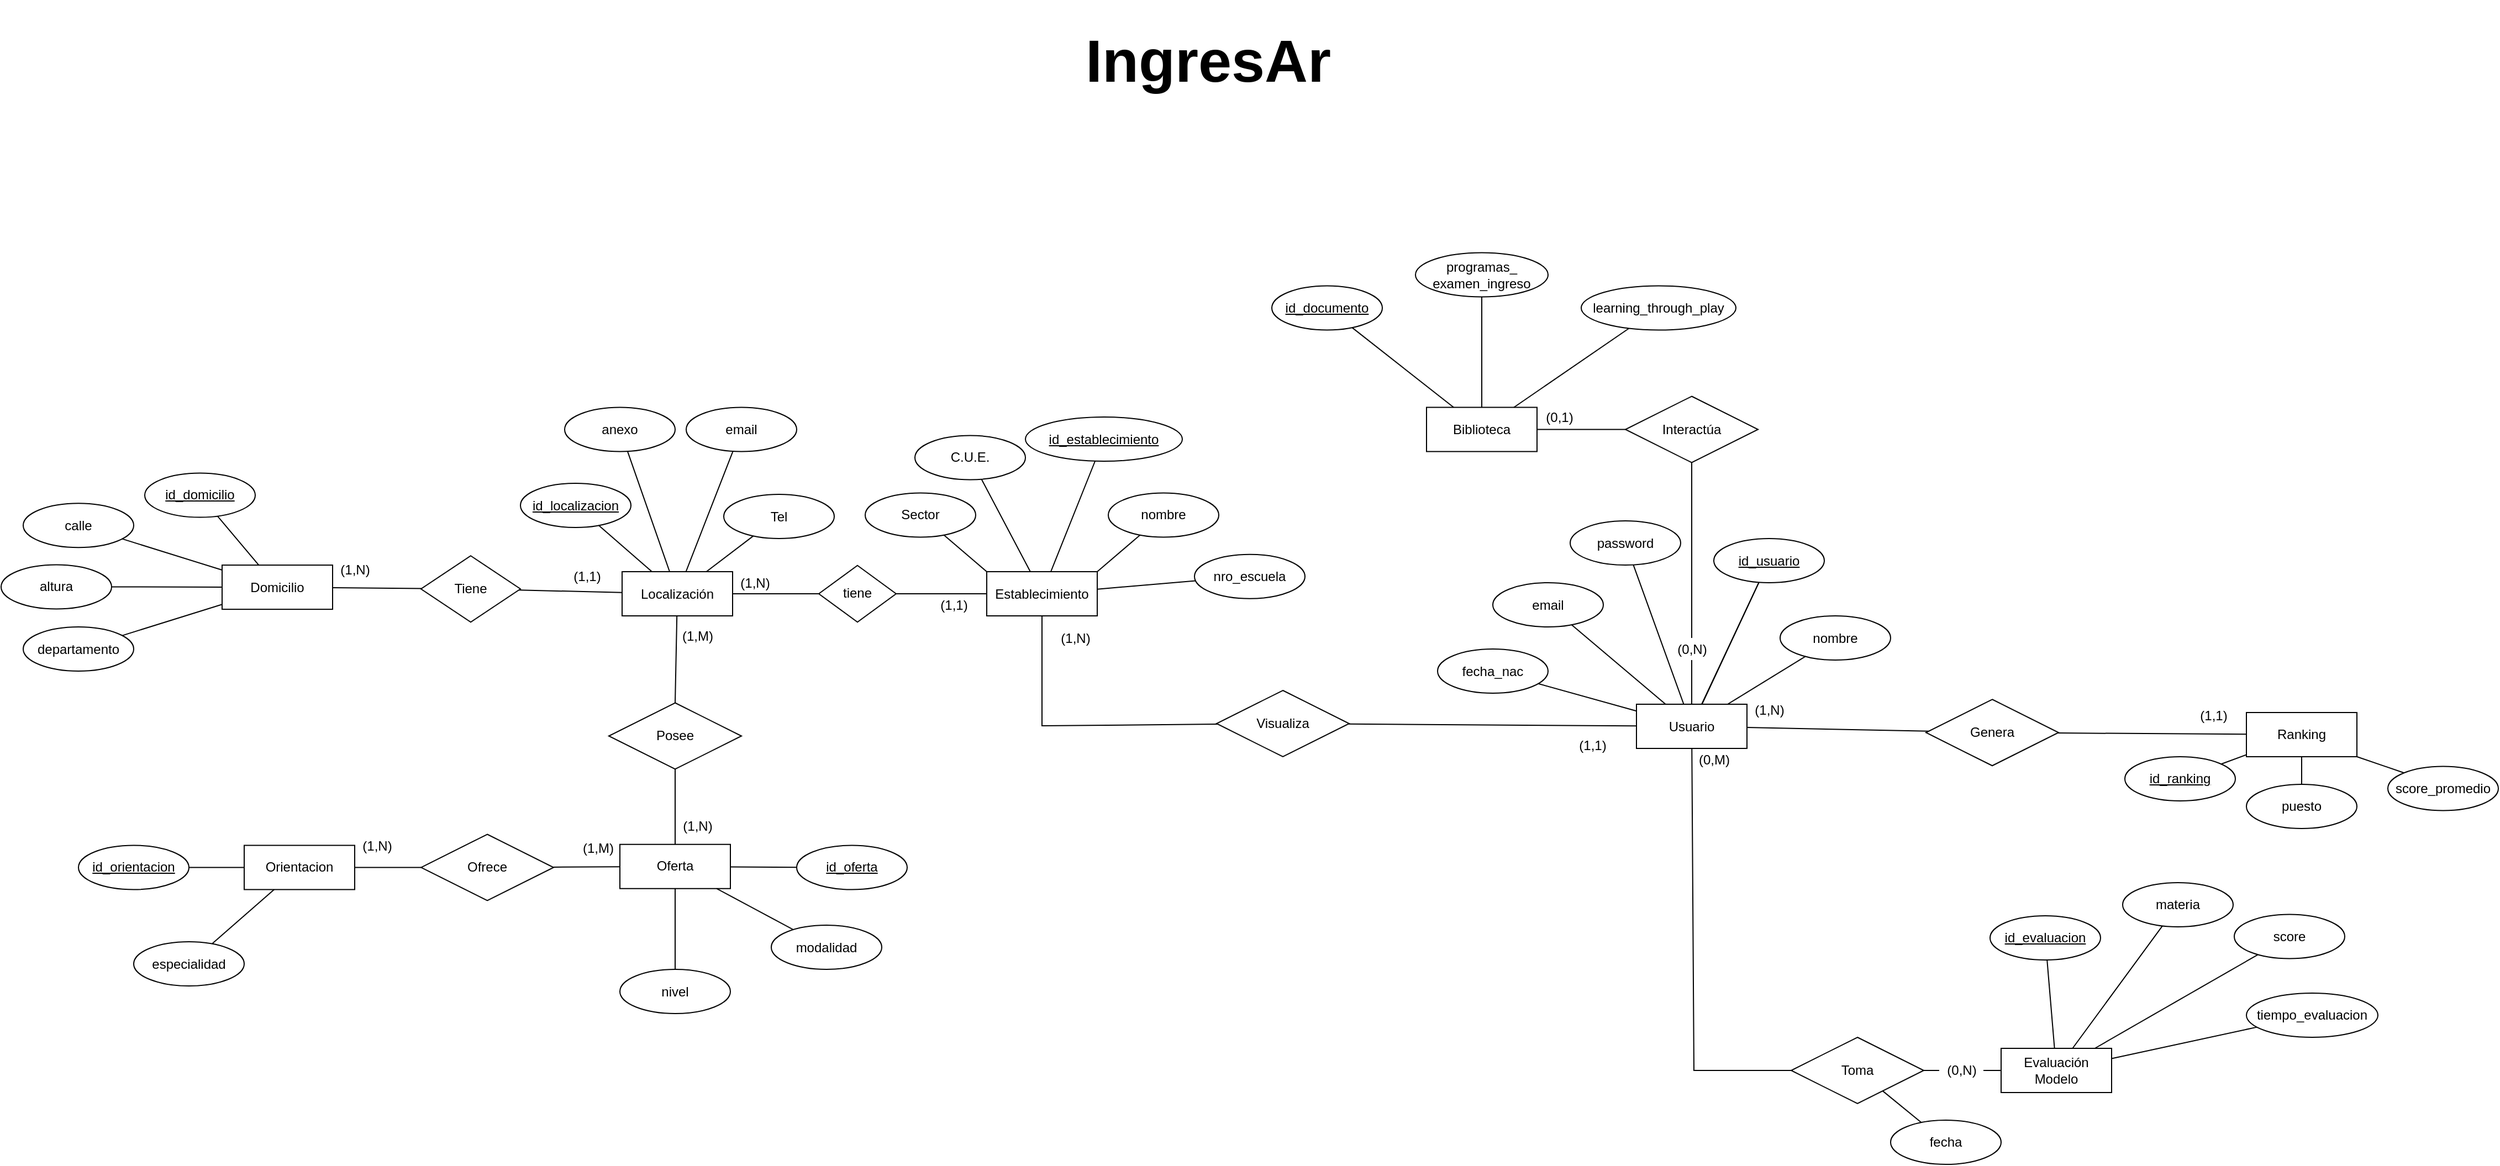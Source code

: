 <mxfile version="13.7.7" type="device" pages="3"><diagram id="iwvk3I4KFAJYX0sKQPWM" name="MER"><mxGraphModel dx="3530" dy="2789" grid="1" gridSize="10" guides="1" tooltips="1" connect="1" arrows="1" fold="1" page="1" pageScale="1" pageWidth="827" pageHeight="1169" background="#ffffff" math="0" shadow="0"><root><mxCell id="0"/><mxCell id="1" parent="0"/><mxCell id="auAsH8rCjTRgi9aWKyYh-1" value="&lt;font style=&quot;font-size: 54px&quot;&gt;IngresAr&lt;/font&gt;" style="text;strokeColor=none;fillColor=none;html=1;fontSize=24;fontStyle=1;verticalAlign=middle;align=center;" parent="1" vertex="1"><mxGeometry x="687" y="-118" width="330" height="110" as="geometry"/></mxCell><mxCell id="auAsH8rCjTRgi9aWKyYh-2" value="Establecimiento" style="whiteSpace=wrap;html=1;align=center;" parent="1" vertex="1"><mxGeometry x="652" y="399.5" width="100" height="40" as="geometry"/></mxCell><mxCell id="auAsH8rCjTRgi9aWKyYh-3" value="Usuario" style="whiteSpace=wrap;html=1;align=center;" parent="1" vertex="1"><mxGeometry x="1240" y="519.5" width="100" height="40" as="geometry"/></mxCell><mxCell id="auAsH8rCjTRgi9aWKyYh-4" value="nombre" style="ellipse;whiteSpace=wrap;html=1;align=center;" parent="1" vertex="1"><mxGeometry x="1370" y="439.5" width="100" height="40" as="geometry"/></mxCell><mxCell id="auAsH8rCjTRgi9aWKyYh-7" value="id_usuario" style="ellipse;whiteSpace=wrap;html=1;align=center;fontStyle=4;" parent="1" vertex="1"><mxGeometry x="1310" y="369.5" width="100" height="40" as="geometry"/></mxCell><mxCell id="auAsH8rCjTRgi9aWKyYh-8" value="id_documento" style="ellipse;whiteSpace=wrap;html=1;align=center;fontStyle=4;" parent="1" vertex="1"><mxGeometry x="910" y="140.75" width="100" height="40" as="geometry"/></mxCell><mxCell id="auAsH8rCjTRgi9aWKyYh-12" value="Oferta" style="whiteSpace=wrap;html=1;align=center;" parent="1" vertex="1"><mxGeometry x="320" y="646.37" width="100" height="40" as="geometry"/></mxCell><mxCell id="auAsH8rCjTRgi9aWKyYh-20" value="nivel" style="ellipse;whiteSpace=wrap;html=1;align=center;" parent="1" vertex="1"><mxGeometry x="320" y="759.5" width="100" height="40" as="geometry"/></mxCell><mxCell id="auAsH8rCjTRgi9aWKyYh-23" value="" style="endArrow=none;html=1;rounded=0;" parent="1" source="auAsH8rCjTRgi9aWKyYh-20" target="auAsH8rCjTRgi9aWKyYh-12" edge="1"><mxGeometry relative="1" as="geometry"><mxPoint x="278.769" y="1090.011" as="sourcePoint"/><mxPoint x="250" y="976.25" as="targetPoint"/></mxGeometry></mxCell><mxCell id="auAsH8rCjTRgi9aWKyYh-29" value="id_oferta" style="ellipse;whiteSpace=wrap;html=1;align=center;fontStyle=4;" parent="1" vertex="1"><mxGeometry x="480" y="647.25" width="100" height="40" as="geometry"/></mxCell><mxCell id="auAsH8rCjTRgi9aWKyYh-30" value="" style="endArrow=none;html=1;rounded=0;" parent="1" source="auAsH8rCjTRgi9aWKyYh-12" target="auAsH8rCjTRgi9aWKyYh-29" edge="1"><mxGeometry relative="1" as="geometry"><mxPoint x="360" y="616.37" as="sourcePoint"/><mxPoint x="482" y="667.25" as="targetPoint"/></mxGeometry></mxCell><mxCell id="auAsH8rCjTRgi9aWKyYh-31" value="" style="endArrow=none;html=1;rounded=0;" parent="1" source="auAsH8rCjTRgi9aWKyYh-7" target="auAsH8rCjTRgi9aWKyYh-3" edge="1"><mxGeometry relative="1" as="geometry"><mxPoint x="1020" y="769.5" as="sourcePoint"/><mxPoint x="1180" y="769.5" as="targetPoint"/></mxGeometry></mxCell><mxCell id="auAsH8rCjTRgi9aWKyYh-33" value="email" style="ellipse;whiteSpace=wrap;html=1;align=center;" parent="1" vertex="1"><mxGeometry x="1110" y="409.5" width="100" height="40" as="geometry"/></mxCell><mxCell id="auAsH8rCjTRgi9aWKyYh-35" value="" style="endArrow=none;html=1;rounded=0;exitX=0.5;exitY=1;exitDx=0;exitDy=0;" parent="1" source="auAsH8rCjTRgi9aWKyYh-36" target="auAsH8rCjTRgi9aWKyYh-12" edge="1"><mxGeometry relative="1" as="geometry"><mxPoint x="470" y="616.37" as="sourcePoint"/><mxPoint x="630" y="616.37" as="targetPoint"/></mxGeometry></mxCell><mxCell id="auAsH8rCjTRgi9aWKyYh-36" value="Posee" style="shape=rhombus;perimeter=rhombusPerimeter;whiteSpace=wrap;html=1;align=center;" parent="1" vertex="1"><mxGeometry x="310" y="518.25" width="120" height="60" as="geometry"/></mxCell><mxCell id="auAsH8rCjTRgi9aWKyYh-37" value="" style="endArrow=none;html=1;rounded=0;entryX=0.5;entryY=0;entryDx=0;entryDy=0;" parent="1" source="auAsH8rCjTRgi9aWKyYh-93" target="auAsH8rCjTRgi9aWKyYh-36" edge="1"><mxGeometry relative="1" as="geometry"><mxPoint x="662" y="439.5" as="sourcePoint"/><mxPoint x="662" y="569.5" as="targetPoint"/></mxGeometry></mxCell><mxCell id="auAsH8rCjTRgi9aWKyYh-40" value="" style="endArrow=none;html=1;rounded=0;" parent="1" source="auAsH8rCjTRgi9aWKyYh-8" target="auAsH8rCjTRgi9aWKyYh-43" edge="1"><mxGeometry relative="1" as="geometry"><mxPoint x="845.725" y="477.9" as="sourcePoint"/><mxPoint x="880" y="500.75" as="targetPoint"/></mxGeometry></mxCell><mxCell id="auAsH8rCjTRgi9aWKyYh-41" value="" style="endArrow=none;html=1;rounded=0;" parent="1" source="auAsH8rCjTRgi9aWKyYh-3" target="auAsH8rCjTRgi9aWKyYh-4" edge="1"><mxGeometry relative="1" as="geometry"><mxPoint x="980" y="609.5" as="sourcePoint"/><mxPoint x="1140" y="609.5" as="targetPoint"/></mxGeometry></mxCell><mxCell id="auAsH8rCjTRgi9aWKyYh-42" value="" style="endArrow=none;html=1;rounded=0;" parent="1" source="auAsH8rCjTRgi9aWKyYh-3" target="auAsH8rCjTRgi9aWKyYh-33" edge="1"><mxGeometry relative="1" as="geometry"><mxPoint x="1280" y="649.5" as="sourcePoint"/><mxPoint x="1440" y="649.5" as="targetPoint"/></mxGeometry></mxCell><mxCell id="auAsH8rCjTRgi9aWKyYh-43" value="Biblioteca" style="whiteSpace=wrap;html=1;align=center;" parent="1" vertex="1"><mxGeometry x="1050" y="250.75" width="100" height="40" as="geometry"/></mxCell><mxCell id="auAsH8rCjTRgi9aWKyYh-44" value="" style="endArrow=none;html=1;rounded=0;" parent="1" source="auAsH8rCjTRgi9aWKyYh-45" target="auAsH8rCjTRgi9aWKyYh-43" edge="1"><mxGeometry relative="1" as="geometry"><mxPoint x="931.053" y="500.75" as="sourcePoint"/><mxPoint x="1088.947" y="350.75" as="targetPoint"/></mxGeometry></mxCell><mxCell id="auAsH8rCjTRgi9aWKyYh-45" value="Interactúa" style="shape=rhombus;perimeter=rhombusPerimeter;whiteSpace=wrap;html=1;align=center;" parent="1" vertex="1"><mxGeometry x="1230" y="240.75" width="120" height="60" as="geometry"/></mxCell><mxCell id="auAsH8rCjTRgi9aWKyYh-46" value="" style="endArrow=none;html=1;rounded=0;" parent="1" source="auAsH8rCjTRgi9aWKyYh-104" target="auAsH8rCjTRgi9aWKyYh-45" edge="1"><mxGeometry relative="1" as="geometry"><mxPoint x="924" y="512.0" as="sourcePoint"/><mxPoint x="774" y="362.0" as="targetPoint"/></mxGeometry></mxCell><mxCell id="auAsH8rCjTRgi9aWKyYh-47" value="id_establecimiento" style="ellipse;whiteSpace=wrap;html=1;align=center;fontStyle=4;" parent="1" vertex="1"><mxGeometry x="687" y="259.5" width="142" height="40" as="geometry"/></mxCell><mxCell id="auAsH8rCjTRgi9aWKyYh-48" value="" style="endArrow=none;html=1;rounded=0;" parent="1" source="auAsH8rCjTRgi9aWKyYh-47" target="auAsH8rCjTRgi9aWKyYh-2" edge="1"><mxGeometry relative="1" as="geometry"><mxPoint x="827.73" y="88.484" as="sourcePoint"/><mxPoint x="698" y="397.25" as="targetPoint"/></mxGeometry></mxCell><mxCell id="auAsH8rCjTRgi9aWKyYh-49" value="learning_through_play" style="ellipse;whiteSpace=wrap;html=1;align=center;" parent="1" vertex="1"><mxGeometry x="1190" y="140.75" width="140" height="40" as="geometry"/></mxCell><mxCell id="auAsH8rCjTRgi9aWKyYh-50" value="" style="endArrow=none;html=1;rounded=0;" parent="1" source="auAsH8rCjTRgi9aWKyYh-49" target="auAsH8rCjTRgi9aWKyYh-43" edge="1"><mxGeometry relative="1" as="geometry"><mxPoint x="1150" y="180.75" as="sourcePoint"/><mxPoint x="1118" y="260.75" as="targetPoint"/></mxGeometry></mxCell><mxCell id="auAsH8rCjTRgi9aWKyYh-54" value="nombre" style="ellipse;whiteSpace=wrap;html=1;align=center;" parent="1" vertex="1"><mxGeometry x="762" y="328.25" width="100" height="40" as="geometry"/></mxCell><mxCell id="auAsH8rCjTRgi9aWKyYh-55" value="fecha_nac" style="ellipse;whiteSpace=wrap;html=1;align=center;" parent="1" vertex="1"><mxGeometry x="1060" y="469.5" width="100" height="40" as="geometry"/></mxCell><mxCell id="auAsH8rCjTRgi9aWKyYh-56" value="" style="endArrow=none;html=1;rounded=0;" parent="1" source="auAsH8rCjTRgi9aWKyYh-55" target="auAsH8rCjTRgi9aWKyYh-3" edge="1"><mxGeometry relative="1" as="geometry"><mxPoint x="1020" y="469.5" as="sourcePoint"/><mxPoint x="1180" y="469.5" as="targetPoint"/></mxGeometry></mxCell><mxCell id="auAsH8rCjTRgi9aWKyYh-57" value="" style="endArrow=none;html=1;rounded=0;entryX=1;entryY=0;entryDx=0;entryDy=0;" parent="1" source="auAsH8rCjTRgi9aWKyYh-54" target="auAsH8rCjTRgi9aWKyYh-2" edge="1"><mxGeometry relative="1" as="geometry"><mxPoint x="842" y="509.5" as="sourcePoint"/><mxPoint x="1002" y="509.5" as="targetPoint"/></mxGeometry></mxCell><mxCell id="auAsH8rCjTRgi9aWKyYh-59" value="programas_&lt;br&gt;examen_ingreso" style="ellipse;whiteSpace=wrap;html=1;align=center;" parent="1" vertex="1"><mxGeometry x="1040" y="110.75" width="120" height="40" as="geometry"/></mxCell><mxCell id="auAsH8rCjTRgi9aWKyYh-60" value="" style="endArrow=none;html=1;rounded=0;" parent="1" source="auAsH8rCjTRgi9aWKyYh-59" target="auAsH8rCjTRgi9aWKyYh-43" edge="1"><mxGeometry relative="1" as="geometry"><mxPoint x="1030" y="310.75" as="sourcePoint"/><mxPoint x="1190" y="310.75" as="targetPoint"/></mxGeometry></mxCell><mxCell id="auAsH8rCjTRgi9aWKyYh-64" value="score" style="ellipse;whiteSpace=wrap;html=1;align=center;" parent="1" vertex="1"><mxGeometry x="1781" y="709.75" width="100" height="40" as="geometry"/></mxCell><mxCell id="auAsH8rCjTRgi9aWKyYh-65" value="" style="endArrow=none;html=1;rounded=0;" parent="1" source="auAsH8rCjTRgi9aWKyYh-105" target="auAsH8rCjTRgi9aWKyYh-67" edge="1"><mxGeometry relative="1" as="geometry"><mxPoint x="1708.4" y="881" as="sourcePoint"/><mxPoint x="1705.04" y="923" as="targetPoint"/></mxGeometry></mxCell><mxCell id="auAsH8rCjTRgi9aWKyYh-66" value="" style="endArrow=none;html=1;rounded=0;" parent="1" source="auAsH8rCjTRgi9aWKyYh-64" target="auAsH8rCjTRgi9aWKyYh-67" edge="1"><mxGeometry relative="1" as="geometry"><mxPoint x="1207.851" y="875.2" as="sourcePoint"/><mxPoint x="1270" y="867.25" as="targetPoint"/></mxGeometry></mxCell><mxCell id="auAsH8rCjTRgi9aWKyYh-67" value="Evaluación Modelo" style="whiteSpace=wrap;html=1;align=center;" parent="1" vertex="1"><mxGeometry x="1570" y="831" width="100" height="40" as="geometry"/></mxCell><mxCell id="auAsH8rCjTRgi9aWKyYh-68" value="Toma" style="shape=rhombus;perimeter=rhombusPerimeter;whiteSpace=wrap;html=1;align=center;" parent="1" vertex="1"><mxGeometry x="1380" y="821" width="120" height="60" as="geometry"/></mxCell><mxCell id="auAsH8rCjTRgi9aWKyYh-69" value="" style="endArrow=none;html=1;rounded=0;" parent="1" source="auAsH8rCjTRgi9aWKyYh-3" target="auAsH8rCjTRgi9aWKyYh-68" edge="1"><mxGeometry relative="1" as="geometry"><mxPoint x="1348" y="730.75" as="sourcePoint"/><mxPoint x="1406" y="730.75" as="targetPoint"/><Array as="points"><mxPoint x="1292" y="851"/></Array></mxGeometry></mxCell><mxCell id="auAsH8rCjTRgi9aWKyYh-70" value="id_evaluacion" style="ellipse;whiteSpace=wrap;html=1;align=center;fontStyle=4;" parent="1" vertex="1"><mxGeometry x="1560" y="711" width="100" height="40" as="geometry"/></mxCell><mxCell id="auAsH8rCjTRgi9aWKyYh-71" value="" style="endArrow=none;html=1;rounded=0;" parent="1" source="auAsH8rCjTRgi9aWKyYh-70" target="auAsH8rCjTRgi9aWKyYh-67" edge="1"><mxGeometry relative="1" as="geometry"><mxPoint x="1576.585" y="738.671" as="sourcePoint"/><mxPoint x="1546.667" y="761" as="targetPoint"/></mxGeometry></mxCell><mxCell id="auAsH8rCjTRgi9aWKyYh-72" value="" style="endArrow=none;html=1;rounded=0;" parent="1" source="auAsH8rCjTRgi9aWKyYh-73" target="auAsH8rCjTRgi9aWKyYh-67" edge="1"><mxGeometry relative="1" as="geometry"><mxPoint x="1518.002" y="690.984" as="sourcePoint"/><mxPoint x="1750" y="831" as="targetPoint"/></mxGeometry></mxCell><mxCell id="auAsH8rCjTRgi9aWKyYh-73" value="materia" style="ellipse;whiteSpace=wrap;html=1;align=center;" parent="1" vertex="1"><mxGeometry x="1680" y="681" width="100" height="40" as="geometry"/></mxCell><mxCell id="auAsH8rCjTRgi9aWKyYh-82" value="Visualiza" style="shape=rhombus;perimeter=rhombusPerimeter;whiteSpace=wrap;html=1;align=center;" parent="1" vertex="1"><mxGeometry x="860" y="507" width="120" height="60" as="geometry"/></mxCell><mxCell id="auAsH8rCjTRgi9aWKyYh-83" value="" style="endArrow=none;html=1;rounded=0;" parent="1" source="auAsH8rCjTRgi9aWKyYh-2" target="auAsH8rCjTRgi9aWKyYh-82" edge="1"><mxGeometry relative="1" as="geometry"><mxPoint x="734.161" y="439.5" as="sourcePoint"/><mxPoint x="1080.0" y="543.25" as="targetPoint"/><Array as="points"><mxPoint x="702" y="539"/></Array></mxGeometry></mxCell><mxCell id="auAsH8rCjTRgi9aWKyYh-87" value="" style="endArrow=none;html=1;rounded=0;" parent="1" source="auAsH8rCjTRgi9aWKyYh-82" target="auAsH8rCjTRgi9aWKyYh-3" edge="1"><mxGeometry relative="1" as="geometry"><mxPoint x="1068.963" y="537.444" as="sourcePoint"/><mxPoint x="922" y="532.66" as="targetPoint"/></mxGeometry></mxCell><mxCell id="auAsH8rCjTRgi9aWKyYh-90" value="password" style="ellipse;whiteSpace=wrap;html=1;align=center;" parent="1" vertex="1"><mxGeometry x="1180" y="353.56" width="100" height="40" as="geometry"/></mxCell><mxCell id="auAsH8rCjTRgi9aWKyYh-91" value="" style="endArrow=none;html=1;rounded=0;" parent="1" source="auAsH8rCjTRgi9aWKyYh-3" target="auAsH8rCjTRgi9aWKyYh-90" edge="1"><mxGeometry relative="1" as="geometry"><mxPoint x="1590" y="669.5" as="sourcePoint"/><mxPoint x="1750" y="669.5" as="targetPoint"/></mxGeometry></mxCell><mxCell id="auAsH8rCjTRgi9aWKyYh-92" value="" style="endArrow=none;html=1;rounded=0;" parent="1" source="auAsH8rCjTRgi9aWKyYh-7" target="auAsH8rCjTRgi9aWKyYh-3" edge="1"><mxGeometry relative="1" as="geometry"><mxPoint x="1350.899" y="409.166" as="sourcePoint"/><mxPoint x="1299.333" y="519.5" as="targetPoint"/><Array as="points"><mxPoint x="1299" y="519.5"/></Array></mxGeometry></mxCell><mxCell id="auAsH8rCjTRgi9aWKyYh-93" value="Localización" style="whiteSpace=wrap;html=1;align=center;" parent="1" vertex="1"><mxGeometry x="322" y="399.5" width="100" height="40" as="geometry"/></mxCell><mxCell id="auAsH8rCjTRgi9aWKyYh-94" value="tiene" style="shape=rhombus;perimeter=rhombusPerimeter;whiteSpace=wrap;html=1;align=center;" parent="1" vertex="1"><mxGeometry x="500" y="393.87" width="70" height="51.25" as="geometry"/></mxCell><mxCell id="auAsH8rCjTRgi9aWKyYh-95" value="" style="endArrow=none;html=1;rounded=0;exitX=1;exitY=0.5;exitDx=0;exitDy=0;entryX=0;entryY=0.5;entryDx=0;entryDy=0;" parent="1" source="auAsH8rCjTRgi9aWKyYh-93" target="auAsH8rCjTRgi9aWKyYh-94" edge="1"><mxGeometry relative="1" as="geometry"><mxPoint x="462" y="508.25" as="sourcePoint"/><mxPoint x="622" y="508.25" as="targetPoint"/></mxGeometry></mxCell><mxCell id="auAsH8rCjTRgi9aWKyYh-96" value="(1,N)" style="text;html=1;align=center;verticalAlign=middle;resizable=0;points=[];autosize=1;" parent="1" vertex="1"><mxGeometry x="422" y="399.5" width="40" height="20" as="geometry"/></mxCell><mxCell id="auAsH8rCjTRgi9aWKyYh-97" value="(1,1)" style="text;html=1;align=center;verticalAlign=middle;resizable=0;points=[];autosize=1;" parent="1" vertex="1"><mxGeometry x="602" y="419.5" width="40" height="20" as="geometry"/></mxCell><mxCell id="auAsH8rCjTRgi9aWKyYh-98" value="" style="endArrow=none;html=1;rounded=0;exitX=1;exitY=0.5;exitDx=0;exitDy=0;entryX=0;entryY=0.5;entryDx=0;entryDy=0;" parent="1" source="auAsH8rCjTRgi9aWKyYh-94" target="auAsH8rCjTRgi9aWKyYh-2" edge="1"><mxGeometry relative="1" as="geometry"><mxPoint x="582" y="518.25" as="sourcePoint"/><mxPoint x="742" y="518.25" as="targetPoint"/></mxGeometry></mxCell><mxCell id="auAsH8rCjTRgi9aWKyYh-100" value="Sector" style="ellipse;whiteSpace=wrap;html=1;align=center;" parent="1" vertex="1"><mxGeometry x="542" y="328.25" width="100" height="40" as="geometry"/></mxCell><mxCell id="auAsH8rCjTRgi9aWKyYh-101" value="" style="endArrow=none;html=1;rounded=0;entryX=0;entryY=0;entryDx=0;entryDy=0;" parent="1" source="auAsH8rCjTRgi9aWKyYh-100" target="auAsH8rCjTRgi9aWKyYh-2" edge="1"><mxGeometry relative="1" as="geometry"><mxPoint x="622" y="398.25" as="sourcePoint"/><mxPoint x="782" y="398.25" as="targetPoint"/></mxGeometry></mxCell><mxCell id="auAsH8rCjTRgi9aWKyYh-103" value="(0,1)" style="text;html=1;align=center;verticalAlign=middle;resizable=0;points=[];autosize=1;" parent="1" vertex="1"><mxGeometry x="1150" y="249.5" width="40" height="20" as="geometry"/></mxCell><mxCell id="auAsH8rCjTRgi9aWKyYh-106" value="(0,M)" style="text;html=1;align=center;verticalAlign=middle;resizable=0;points=[];autosize=1;" parent="1" vertex="1"><mxGeometry x="1290" y="559.5" width="40" height="20" as="geometry"/></mxCell><mxCell id="auAsH8rCjTRgi9aWKyYh-107" value="(1,N)" style="text;html=1;align=center;verticalAlign=middle;resizable=0;points=[];autosize=1;" parent="1" vertex="1"><mxGeometry x="712" y="449.5" width="40" height="20" as="geometry"/></mxCell><mxCell id="auAsH8rCjTRgi9aWKyYh-109" value="(1,1)" style="text;html=1;align=center;verticalAlign=middle;resizable=0;points=[];autosize=1;" parent="1" vertex="1"><mxGeometry x="1180" y="547" width="40" height="20" as="geometry"/></mxCell><mxCell id="auAsH8rCjTRgi9aWKyYh-117" value="tiempo_evaluacion" style="ellipse;whiteSpace=wrap;html=1;align=center;" parent="1" vertex="1"><mxGeometry x="1792" y="781" width="119" height="40" as="geometry"/></mxCell><mxCell id="auAsH8rCjTRgi9aWKyYh-118" value="" style="endArrow=none;html=1;rounded=0;" parent="1" source="auAsH8rCjTRgi9aWKyYh-67" target="auAsH8rCjTRgi9aWKyYh-117" edge="1"><mxGeometry relative="1" as="geometry"><mxPoint x="1270" y="659.75" as="sourcePoint"/><mxPoint x="1791.209" y="812.202" as="targetPoint"/></mxGeometry></mxCell><mxCell id="auAsH8rCjTRgi9aWKyYh-119" value="fecha" style="ellipse;whiteSpace=wrap;html=1;align=center;" parent="1" vertex="1"><mxGeometry x="1470" y="896" width="100" height="40" as="geometry"/></mxCell><mxCell id="auAsH8rCjTRgi9aWKyYh-120" value="" style="endArrow=none;html=1;rounded=0;" parent="1" source="auAsH8rCjTRgi9aWKyYh-119" target="auAsH8rCjTRgi9aWKyYh-68" edge="1"><mxGeometry relative="1" as="geometry"><mxPoint x="1350" y="699.75" as="sourcePoint"/><mxPoint x="1510" y="699.75" as="targetPoint"/></mxGeometry></mxCell><mxCell id="auAsH8rCjTRgi9aWKyYh-122" value="(1,N)" style="text;html=1;align=center;verticalAlign=middle;resizable=0;points=[];autosize=1;" parent="1" vertex="1"><mxGeometry x="1340" y="515.13" width="40" height="20" as="geometry"/></mxCell><mxCell id="cagPC16bFXyUQu01LRE2-2" value="" style="endArrow=none;html=1;rounded=0;" parent="1" source="cagPC16bFXyUQu01LRE2-5" target="auAsH8rCjTRgi9aWKyYh-93" edge="1"><mxGeometry relative="1" as="geometry"><mxPoint x="384.453" y="268.246" as="sourcePoint"/><mxPoint x="678.379" y="409.5" as="targetPoint"/></mxGeometry></mxCell><mxCell id="cagPC16bFXyUQu01LRE2-3" value="id_localizacion" style="ellipse;whiteSpace=wrap;html=1;align=center;fontStyle=4;" parent="1" vertex="1"><mxGeometry x="230" y="319.5" width="100" height="40" as="geometry"/></mxCell><mxCell id="cagPC16bFXyUQu01LRE2-4" value="" style="endArrow=none;html=1;rounded=0;" parent="1" source="cagPC16bFXyUQu01LRE2-3" target="auAsH8rCjTRgi9aWKyYh-93" edge="1"><mxGeometry relative="1" as="geometry"><mxPoint x="340" y="366.25" as="sourcePoint"/><mxPoint x="500" y="366.25" as="targetPoint"/></mxGeometry></mxCell><mxCell id="cagPC16bFXyUQu01LRE2-5" value="anexo" style="ellipse;whiteSpace=wrap;html=1;align=center;" parent="1" vertex="1"><mxGeometry x="270" y="250.75" width="100" height="40" as="geometry"/></mxCell><mxCell id="cagPC16bFXyUQu01LRE2-6" value="C.U.E." style="ellipse;whiteSpace=wrap;html=1;align=center;" parent="1" vertex="1"><mxGeometry x="587" y="276.25" width="100" height="40" as="geometry"/></mxCell><mxCell id="cagPC16bFXyUQu01LRE2-7" value="" style="endArrow=none;html=1;rounded=0;" parent="1" source="cagPC16bFXyUQu01LRE2-6" target="auAsH8rCjTRgi9aWKyYh-2" edge="1"><mxGeometry relative="1" as="geometry"><mxPoint x="380.002" y="349.096" as="sourcePoint"/><mxPoint x="411.6" y="409.5" as="targetPoint"/></mxGeometry></mxCell><mxCell id="cagPC16bFXyUQu01LRE2-9" value="departamento" style="ellipse;whiteSpace=wrap;html=1;align=center;" parent="1" vertex="1"><mxGeometry x="-220" y="449.5" width="100" height="40" as="geometry"/></mxCell><mxCell id="cagPC16bFXyUQu01LRE2-10" value="calle" style="ellipse;whiteSpace=wrap;html=1;align=center;" parent="1" vertex="1"><mxGeometry x="-220" y="337.62" width="100" height="40" as="geometry"/></mxCell><mxCell id="cagPC16bFXyUQu01LRE2-11" value="altura" style="ellipse;whiteSpace=wrap;html=1;align=center;" parent="1" vertex="1"><mxGeometry x="-240" y="393.25" width="100" height="40" as="geometry"/></mxCell><mxCell id="cagPC16bFXyUQu01LRE2-12" value="" style="endArrow=none;html=1;rounded=0;" parent="1" source="cagPC16bFXyUQu01LRE2-11" target="cagPC16bFXyUQu01LRE2-16" edge="1"><mxGeometry relative="1" as="geometry"><mxPoint x="23.621" y="479.992" as="sourcePoint"/><mxPoint x="-119.46" y="407.579" as="targetPoint"/></mxGeometry></mxCell><mxCell id="cagPC16bFXyUQu01LRE2-13" value="" style="endArrow=none;html=1;rounded=0;" parent="1" source="cagPC16bFXyUQu01LRE2-10" target="cagPC16bFXyUQu01LRE2-16" edge="1"><mxGeometry relative="1" as="geometry"><mxPoint x="-10.644" y="444.421" as="sourcePoint"/><mxPoint x="-113.23" y="383.56" as="targetPoint"/></mxGeometry></mxCell><mxCell id="cagPC16bFXyUQu01LRE2-14" value="" style="endArrow=none;html=1;rounded=0;" parent="1" source="cagPC16bFXyUQu01LRE2-9" target="cagPC16bFXyUQu01LRE2-16" edge="1"><mxGeometry relative="1" as="geometry"><mxPoint x="59" y="477.62" as="sourcePoint"/><mxPoint x="-100.954" y="413.56" as="targetPoint"/></mxGeometry></mxCell><mxCell id="cagPC16bFXyUQu01LRE2-16" value="Domicilio" style="whiteSpace=wrap;html=1;align=center;" parent="1" vertex="1"><mxGeometry x="-40" y="393.56" width="100" height="40" as="geometry"/></mxCell><mxCell id="cagPC16bFXyUQu01LRE2-17" value="" style="endArrow=none;html=1;rounded=0;" parent="1" source="cagPC16bFXyUQu01LRE2-18" target="auAsH8rCjTRgi9aWKyYh-93" edge="1"><mxGeometry relative="1" as="geometry"><mxPoint x="-51" y="420.31" as="sourcePoint"/><mxPoint x="201" y="403.56" as="targetPoint"/></mxGeometry></mxCell><mxCell id="cagPC16bFXyUQu01LRE2-18" value="Tiene" style="shape=rhombus;perimeter=rhombusPerimeter;whiteSpace=wrap;html=1;align=center;" parent="1" vertex="1"><mxGeometry x="140" y="385.12" width="90" height="60" as="geometry"/></mxCell><mxCell id="cagPC16bFXyUQu01LRE2-19" value="" style="endArrow=none;html=1;rounded=0;" parent="1" source="cagPC16bFXyUQu01LRE2-16" target="cagPC16bFXyUQu01LRE2-18" edge="1"><mxGeometry relative="1" as="geometry"><mxPoint x="89" y="403.56" as="sourcePoint"/><mxPoint x="201" y="403.56" as="targetPoint"/></mxGeometry></mxCell><mxCell id="cagPC16bFXyUQu01LRE2-20" value="id_domicilio" style="ellipse;whiteSpace=wrap;html=1;align=center;fontStyle=4;" parent="1" vertex="1"><mxGeometry x="-110" y="310.31" width="100" height="40" as="geometry"/></mxCell><mxCell id="cagPC16bFXyUQu01LRE2-21" value="" style="endArrow=none;html=1;rounded=0;" parent="1" source="cagPC16bFXyUQu01LRE2-20" target="cagPC16bFXyUQu01LRE2-16" edge="1"><mxGeometry relative="1" as="geometry"><mxPoint x="-190" y="430.31" as="sourcePoint"/><mxPoint x="-30" y="430.31" as="targetPoint"/></mxGeometry></mxCell><mxCell id="cagPC16bFXyUQu01LRE2-23" value="modalidad" style="ellipse;whiteSpace=wrap;html=1;align=center;" parent="1" vertex="1"><mxGeometry x="457" y="719.5" width="100" height="40" as="geometry"/></mxCell><mxCell id="cagPC16bFXyUQu01LRE2-26" value="" style="endArrow=none;html=1;rounded=0;" parent="1" source="cagPC16bFXyUQu01LRE2-23" target="auAsH8rCjTRgi9aWKyYh-12" edge="1"><mxGeometry relative="1" as="geometry"><mxPoint x="300" y="776.25" as="sourcePoint"/><mxPoint x="460" y="776.25" as="targetPoint"/></mxGeometry></mxCell><mxCell id="cagPC16bFXyUQu01LRE2-28" value="Orientacion" style="whiteSpace=wrap;html=1;align=center;" parent="1" vertex="1"><mxGeometry x="-20" y="647.25" width="100" height="40" as="geometry"/></mxCell><mxCell id="cagPC16bFXyUQu01LRE2-29" value="" style="endArrow=none;html=1;rounded=0;" parent="1" source="cagPC16bFXyUQu01LRE2-30" target="auAsH8rCjTRgi9aWKyYh-12" edge="1"><mxGeometry relative="1" as="geometry"><mxPoint x="250" y="806.25" as="sourcePoint"/><mxPoint x="410" y="806.25" as="targetPoint"/></mxGeometry></mxCell><mxCell id="cagPC16bFXyUQu01LRE2-31" value="id_orientacion" style="ellipse;whiteSpace=wrap;html=1;align=center;fontStyle=4;" parent="1" vertex="1"><mxGeometry x="-170" y="647.25" width="100" height="40" as="geometry"/></mxCell><mxCell id="cagPC16bFXyUQu01LRE2-32" value="especialidad" style="ellipse;whiteSpace=wrap;html=1;align=center;" parent="1" vertex="1"><mxGeometry x="-120" y="734.5" width="100" height="40" as="geometry"/></mxCell><mxCell id="cagPC16bFXyUQu01LRE2-33" value="" style="endArrow=none;html=1;rounded=0;" parent="1" source="cagPC16bFXyUQu01LRE2-32" target="cagPC16bFXyUQu01LRE2-28" edge="1"><mxGeometry relative="1" as="geometry"><mxPoint x="-110" y="836.25" as="sourcePoint"/><mxPoint x="50" y="836.25" as="targetPoint"/></mxGeometry></mxCell><mxCell id="cagPC16bFXyUQu01LRE2-34" value="" style="endArrow=none;html=1;rounded=0;" parent="1" source="cagPC16bFXyUQu01LRE2-31" target="cagPC16bFXyUQu01LRE2-28" edge="1"><mxGeometry relative="1" as="geometry"><mxPoint x="-110" y="836.25" as="sourcePoint"/><mxPoint x="50" y="836.25" as="targetPoint"/></mxGeometry></mxCell><mxCell id="cagPC16bFXyUQu01LRE2-35" value="nro_escuela" style="ellipse;whiteSpace=wrap;html=1;align=center;" parent="1" vertex="1"><mxGeometry x="840" y="383.87" width="100" height="40" as="geometry"/></mxCell><mxCell id="cagPC16bFXyUQu01LRE2-36" value="" style="endArrow=none;html=1;rounded=0;" parent="1" source="cagPC16bFXyUQu01LRE2-35" target="auAsH8rCjTRgi9aWKyYh-2" edge="1"><mxGeometry relative="1" as="geometry"><mxPoint x="460" y="426.25" as="sourcePoint"/><mxPoint x="620" y="426.25" as="targetPoint"/></mxGeometry></mxCell><mxCell id="cagPC16bFXyUQu01LRE2-38" value="" style="endArrow=none;html=1;rounded=0;" parent="1" source="auAsH8rCjTRgi9aWKyYh-93" target="8SzdvB2ILnd5EKZr6Fpk-1" edge="1"><mxGeometry relative="1" as="geometry"><mxPoint x="400" y="476.25" as="sourcePoint"/><mxPoint x="422.18" y="355.351" as="targetPoint"/></mxGeometry></mxCell><mxCell id="cagPC16bFXyUQu01LRE2-39" value="(1,N)" style="text;html=1;align=center;verticalAlign=middle;resizable=0;points=[];autosize=1;" parent="1" vertex="1"><mxGeometry x="60" y="387.93" width="40" height="20" as="geometry"/></mxCell><mxCell id="cagPC16bFXyUQu01LRE2-41" value="(1,1)" style="text;html=1;align=center;verticalAlign=middle;resizable=0;points=[];autosize=1;" parent="1" vertex="1"><mxGeometry x="270" y="393.87" width="40" height="20" as="geometry"/></mxCell><mxCell id="cagPC16bFXyUQu01LRE2-42" value="(1,N)" style="text;html=1;align=center;verticalAlign=middle;resizable=0;points=[];autosize=1;" parent="1" vertex="1"><mxGeometry x="370" y="619.5" width="40" height="20" as="geometry"/></mxCell><mxCell id="cagPC16bFXyUQu01LRE2-44" value="(1,M)" style="text;html=1;align=center;verticalAlign=middle;resizable=0;points=[];autosize=1;" parent="1" vertex="1"><mxGeometry x="370" y="448.25" width="40" height="20" as="geometry"/></mxCell><mxCell id="cagPC16bFXyUQu01LRE2-45" value="(1,N)" style="text;html=1;align=center;verticalAlign=middle;resizable=0;points=[];autosize=1;" parent="1" vertex="1"><mxGeometry x="80" y="638.25" width="40" height="20" as="geometry"/></mxCell><mxCell id="cagPC16bFXyUQu01LRE2-46" value="(1,M)" style="text;html=1;align=center;verticalAlign=middle;resizable=0;points=[];autosize=1;" parent="1" vertex="1"><mxGeometry x="280" y="639.5" width="40" height="20" as="geometry"/></mxCell><mxCell id="cagPC16bFXyUQu01LRE2-30" value="Ofrece" style="shape=rhombus;perimeter=rhombusPerimeter;whiteSpace=wrap;html=1;align=center;" parent="1" vertex="1"><mxGeometry x="140" y="637.25" width="120" height="60" as="geometry"/></mxCell><mxCell id="cagPC16bFXyUQu01LRE2-48" value="" style="endArrow=none;html=1;rounded=0;" parent="1" source="cagPC16bFXyUQu01LRE2-28" target="cagPC16bFXyUQu01LRE2-30" edge="1"><mxGeometry relative="1" as="geometry"><mxPoint x="80" y="667.121" as="sourcePoint"/><mxPoint x="320" y="666.499" as="targetPoint"/></mxGeometry></mxCell><mxCell id="cagPC16bFXyUQu01LRE2-52" value="Ranking" style="whiteSpace=wrap;html=1;align=center;" parent="1" vertex="1"><mxGeometry x="1792" y="527" width="100" height="40" as="geometry"/></mxCell><mxCell id="cagPC16bFXyUQu01LRE2-53" value="" style="endArrow=none;html=1;rounded=0;" parent="1" source="cagPC16bFXyUQu01LRE2-54" target="cagPC16bFXyUQu01LRE2-52" edge="1"><mxGeometry relative="1" as="geometry"><mxPoint x="1702" y="457" as="sourcePoint"/><mxPoint x="1862" y="457" as="targetPoint"/></mxGeometry></mxCell><mxCell id="cagPC16bFXyUQu01LRE2-54" value="Genera" style="shape=rhombus;perimeter=rhombusPerimeter;whiteSpace=wrap;html=1;align=center;" parent="1" vertex="1"><mxGeometry x="1502" y="515.13" width="120" height="60" as="geometry"/></mxCell><mxCell id="cagPC16bFXyUQu01LRE2-55" value="puesto" style="ellipse;whiteSpace=wrap;html=1;align=center;" parent="1" vertex="1"><mxGeometry x="1792" y="592" width="100" height="40" as="geometry"/></mxCell><mxCell id="cagPC16bFXyUQu01LRE2-56" value="id_ranking" style="ellipse;whiteSpace=wrap;html=1;align=center;fontStyle=4;" parent="1" vertex="1"><mxGeometry x="1682" y="567" width="100" height="40" as="geometry"/></mxCell><mxCell id="cagPC16bFXyUQu01LRE2-57" value="" style="endArrow=none;html=1;rounded=0;" parent="1" source="cagPC16bFXyUQu01LRE2-56" target="cagPC16bFXyUQu01LRE2-52" edge="1"><mxGeometry relative="1" as="geometry"><mxPoint x="1692" y="587" as="sourcePoint"/><mxPoint x="1852" y="587" as="targetPoint"/></mxGeometry></mxCell><mxCell id="cagPC16bFXyUQu01LRE2-58" value="" style="endArrow=none;html=1;rounded=0;" parent="1" source="cagPC16bFXyUQu01LRE2-55" target="cagPC16bFXyUQu01LRE2-52" edge="1"><mxGeometry relative="1" as="geometry"><mxPoint x="1807.67" y="603.291" as="sourcePoint"/><mxPoint x="1832.923" y="577" as="targetPoint"/></mxGeometry></mxCell><mxCell id="cagPC16bFXyUQu01LRE2-59" value="(1,1)" style="text;html=1;align=center;verticalAlign=middle;resizable=0;points=[];autosize=1;" parent="1" vertex="1"><mxGeometry x="1742" y="519.5" width="40" height="20" as="geometry"/></mxCell><mxCell id="cagPC16bFXyUQu01LRE2-60" value="score_promedio" style="ellipse;whiteSpace=wrap;html=1;align=center;" parent="1" vertex="1"><mxGeometry x="1920" y="575.75" width="100" height="40" as="geometry"/></mxCell><mxCell id="cagPC16bFXyUQu01LRE2-61" value="" style="endArrow=none;html=1;rounded=0;exitX=1;exitY=1;exitDx=0;exitDy=0;entryX=0;entryY=0;entryDx=0;entryDy=0;" parent="1" source="cagPC16bFXyUQu01LRE2-52" target="cagPC16bFXyUQu01LRE2-60" edge="1"><mxGeometry relative="1" as="geometry"><mxPoint x="1830" y="435.75" as="sourcePoint"/><mxPoint x="1990" y="435.75" as="targetPoint"/></mxGeometry></mxCell><mxCell id="cagPC16bFXyUQu01LRE2-62" value="" style="endArrow=none;html=1;rounded=0;" parent="1" source="auAsH8rCjTRgi9aWKyYh-3" target="cagPC16bFXyUQu01LRE2-54" edge="1"><mxGeometry relative="1" as="geometry"><mxPoint x="1342" y="720" as="sourcePoint"/><mxPoint x="1502" y="720" as="targetPoint"/></mxGeometry></mxCell><mxCell id="auAsH8rCjTRgi9aWKyYh-104" value="(0,N)" style="text;html=1;align=center;verticalAlign=middle;resizable=0;points=[];autosize=1;" parent="1" vertex="1"><mxGeometry x="1270" y="459.5" width="40" height="20" as="geometry"/></mxCell><mxCell id="cagPC16bFXyUQu01LRE2-63" value="" style="endArrow=none;html=1;rounded=0;" parent="1" source="auAsH8rCjTRgi9aWKyYh-3" target="auAsH8rCjTRgi9aWKyYh-104" edge="1"><mxGeometry relative="1" as="geometry"><mxPoint x="1290" y="519.5" as="sourcePoint"/><mxPoint x="1290" y="300.75" as="targetPoint"/></mxGeometry></mxCell><mxCell id="auAsH8rCjTRgi9aWKyYh-105" value="(0,N)" style="text;html=1;align=center;verticalAlign=middle;resizable=0;points=[];autosize=1;" parent="1" vertex="1"><mxGeometry x="1514" y="841" width="40" height="20" as="geometry"/></mxCell><mxCell id="cagPC16bFXyUQu01LRE2-64" value="" style="endArrow=none;html=1;rounded=0;" parent="1" source="auAsH8rCjTRgi9aWKyYh-68" target="auAsH8rCjTRgi9aWKyYh-105" edge="1"><mxGeometry relative="1" as="geometry"><mxPoint x="1500" y="851" as="sourcePoint"/><mxPoint x="1570" y="851" as="targetPoint"/></mxGeometry></mxCell><mxCell id="8SzdvB2ILnd5EKZr6Fpk-1" value="Tel" style="ellipse;whiteSpace=wrap;html=1;align=center;" parent="1" vertex="1"><mxGeometry x="414" y="329.5" width="100" height="40" as="geometry"/></mxCell><mxCell id="trRgCkf35cPpYkre4JRZ-1" value="email" style="ellipse;whiteSpace=wrap;html=1;align=center;" parent="1" vertex="1"><mxGeometry x="380" y="250.75" width="100" height="40" as="geometry"/></mxCell><mxCell id="trRgCkf35cPpYkre4JRZ-3" value="" style="endArrow=none;html=1;rounded=0;" parent="1" source="auAsH8rCjTRgi9aWKyYh-93" target="trRgCkf35cPpYkre4JRZ-1" edge="1"><mxGeometry relative="1" as="geometry"><mxPoint x="360" y="440" as="sourcePoint"/><mxPoint x="520" y="440" as="targetPoint"/></mxGeometry></mxCell></root></mxGraphModel></diagram><diagram name="Tablas" id="jPnS-iExZAutsQlnAP4E"><mxGraphModel dx="1892" dy="2234" grid="1" gridSize="10" guides="1" tooltips="1" connect="1" arrows="1" fold="1" page="1" pageScale="1" pageWidth="850" pageHeight="1100" math="0" shadow="0"><root><mxCell id="h2rdX8NyrmP2KSKsh1cp-0"/><mxCell id="h2rdX8NyrmP2KSKsh1cp-1" parent="h2rdX8NyrmP2KSKsh1cp-0"/><mxCell id="g-T2gIIVUmTPFtoVEvQj-39" style="edgeStyle=orthogonalEdgeStyle;rounded=0;orthogonalLoop=1;jettySize=auto;html=1;" parent="h2rdX8NyrmP2KSKsh1cp-1" source="g-T2gIIVUmTPFtoVEvQj-27" target="uTRx8wOWn2kJOL5Ehe_M-1" edge="1"><mxGeometry relative="1" as="geometry"/></mxCell><mxCell id="2aOaomvKyEbnHvt58W-6-0" value="&lt;font style=&quot;font-size: 54px&quot;&gt;IngresAr&lt;/font&gt;" style="text;strokeColor=none;fillColor=none;html=1;fontSize=24;fontStyle=1;verticalAlign=middle;align=center;" parent="h2rdX8NyrmP2KSKsh1cp-1" vertex="1"><mxGeometry x="680" y="-100" width="330" height="110" as="geometry"/></mxCell><mxCell id="xcc84Q3uBclKhCGnfA4x-1" style="edgeStyle=orthogonalEdgeStyle;rounded=0;orthogonalLoop=1;jettySize=auto;html=1;exitX=1;exitY=0.5;exitDx=0;exitDy=0;entryX=0;entryY=0.5;entryDx=0;entryDy=0;" parent="h2rdX8NyrmP2KSKsh1cp-1" source="g-T2gIIVUmTPFtoVEvQj-30" target="g-T2gIIVUmTPFtoVEvQj-1" edge="1"><mxGeometry relative="1" as="geometry"/></mxCell><mxCell id="xcc84Q3uBclKhCGnfA4x-2" style="edgeStyle=orthogonalEdgeStyle;rounded=0;orthogonalLoop=1;jettySize=auto;html=1;exitX=0;exitY=0.5;exitDx=0;exitDy=0;entryX=1;entryY=0.5;entryDx=0;entryDy=0;" parent="h2rdX8NyrmP2KSKsh1cp-1" source="uTRx8wOWn2kJOL5Ehe_M-7" target="cRXu9NJb_tt2QHCQrRQG-1" edge="1"><mxGeometry relative="1" as="geometry"/></mxCell><mxCell id="xcc84Q3uBclKhCGnfA4x-3" style="edgeStyle=orthogonalEdgeStyle;rounded=0;orthogonalLoop=1;jettySize=auto;html=1;exitX=1;exitY=0.5;exitDx=0;exitDy=0;entryX=0;entryY=0.5;entryDx=0;entryDy=0;" parent="h2rdX8NyrmP2KSKsh1cp-1" source="eGNk-X_Idqxa_ckxl57B-0" target="Nj2Lt9e_1s9W3EHdoXXy-1" edge="1"><mxGeometry relative="1" as="geometry"/></mxCell><mxCell id="ccPCG2rHkChO3d9v7Djo-0" value="FK" style="shape=partialRectangle;connectable=0;fillColor=none;top=0;left=0;bottom=0;right=0;editable=1;overflow=hidden;" parent="h2rdX8NyrmP2KSKsh1cp-1" vertex="1"><mxGeometry x="778" y="500" width="60" height="30" as="geometry"/></mxCell><mxCell id="ccPCG2rHkChO3d9v7Djo-1" value="id_ranking" style="shape=partialRectangle;connectable=0;fillColor=none;top=0;left=0;bottom=0;right=0;align=left;spacingLeft=6;overflow=hidden;" parent="h2rdX8NyrmP2KSKsh1cp-1" vertex="1"><mxGeometry x="838" y="500" width="120" height="30" as="geometry"/></mxCell><mxCell id="LtZAqgsX1dWBHKr1AsFd-3" style="edgeStyle=orthogonalEdgeStyle;rounded=0;orthogonalLoop=1;jettySize=auto;html=1;" parent="h2rdX8NyrmP2KSKsh1cp-1" source="LtZAqgsX1dWBHKr1AsFd-0" target="ccPCG2rHkChO3d9v7Djo-6" edge="1"><mxGeometry relative="1" as="geometry"/></mxCell><mxCell id="LtZAqgsX1dWBHKr1AsFd-20" style="edgeStyle=orthogonalEdgeStyle;rounded=0;orthogonalLoop=1;jettySize=auto;html=1;" parent="h2rdX8NyrmP2KSKsh1cp-1" source="LtZAqgsX1dWBHKr1AsFd-17" target="8mVMhHGZ-2-DjdzHTkWO-1" edge="1"><mxGeometry relative="1" as="geometry"/></mxCell><mxCell id="LtZAqgsX1dWBHKr1AsFd-47" style="edgeStyle=orthogonalEdgeStyle;rounded=0;orthogonalLoop=1;jettySize=auto;html=1;" parent="h2rdX8NyrmP2KSKsh1cp-1" source="LtZAqgsX1dWBHKr1AsFd-35" target="ccPCG2rHkChO3d9v7Djo-6" edge="1"><mxGeometry relative="1" as="geometry"><Array as="points"><mxPoint x="688" y="745"/><mxPoint x="688" y="445"/></Array></mxGeometry></mxCell><mxCell id="LtZAqgsX1dWBHKr1AsFd-48" style="edgeStyle=orthogonalEdgeStyle;rounded=0;orthogonalLoop=1;jettySize=auto;html=1;" parent="h2rdX8NyrmP2KSKsh1cp-1" source="LtZAqgsX1dWBHKr1AsFd-38" target="LtZAqgsX1dWBHKr1AsFd-22" edge="1"><mxGeometry relative="1" as="geometry"/></mxCell><mxCell id="_dYdWCg6sBzFF-IBU8w_-0" style="edgeStyle=orthogonalEdgeStyle;rounded=0;orthogonalLoop=1;jettySize=auto;html=1;" parent="h2rdX8NyrmP2KSKsh1cp-1" source="LtZAqgsX1dWBHKr1AsFd-66" target="LtZAqgsX1dWBHKr1AsFd-50" edge="1"><mxGeometry relative="1" as="geometry"/></mxCell><mxCell id="_dYdWCg6sBzFF-IBU8w_-1" style="edgeStyle=orthogonalEdgeStyle;rounded=0;orthogonalLoop=1;jettySize=auto;html=1;" parent="h2rdX8NyrmP2KSKsh1cp-1" source="LtZAqgsX1dWBHKr1AsFd-63" target="LtZAqgsX1dWBHKr1AsFd-22" edge="1"><mxGeometry relative="1" as="geometry"><Array as="points"><mxPoint x="170" y="985"/><mxPoint x="170" y="745"/></Array></mxGeometry></mxCell><mxCell id="g-T2gIIVUmTPFtoVEvQj-26" value="Detalle Evaluación" style="shape=table;startSize=30;container=1;collapsible=1;childLayout=tableLayout;fixedRows=1;rowLines=0;fontStyle=1;align=center;resizeLast=1;" parent="h2rdX8NyrmP2KSKsh1cp-1" vertex="1"><mxGeometry x="1048" y="260" width="180" height="170" as="geometry"/></mxCell><mxCell id="g-T2gIIVUmTPFtoVEvQj-27" value="" style="shape=partialRectangle;collapsible=0;dropTarget=0;pointerEvents=0;fillColor=none;top=0;left=0;bottom=0;right=0;points=[[0,0.5],[1,0.5]];portConstraint=eastwest;" parent="g-T2gIIVUmTPFtoVEvQj-26" vertex="1"><mxGeometry y="30" width="180" height="30" as="geometry"/></mxCell><mxCell id="g-T2gIIVUmTPFtoVEvQj-28" value="PK,FK1" style="shape=partialRectangle;connectable=0;fillColor=none;top=0;left=0;bottom=0;right=0;fontStyle=1;overflow=hidden;" parent="g-T2gIIVUmTPFtoVEvQj-27" vertex="1"><mxGeometry width="60" height="30" as="geometry"/></mxCell><mxCell id="g-T2gIIVUmTPFtoVEvQj-29" value="id_usuario" style="shape=partialRectangle;connectable=0;fillColor=none;top=0;left=0;bottom=0;right=0;align=left;spacingLeft=6;fontStyle=5;overflow=hidden;" parent="g-T2gIIVUmTPFtoVEvQj-27" vertex="1"><mxGeometry x="60" width="120" height="30" as="geometry"/></mxCell><mxCell id="g-T2gIIVUmTPFtoVEvQj-30" value="" style="shape=partialRectangle;collapsible=0;dropTarget=0;pointerEvents=0;fillColor=none;top=0;left=0;bottom=1;right=0;points=[[0,0.5],[1,0.5]];portConstraint=eastwest;" parent="g-T2gIIVUmTPFtoVEvQj-26" vertex="1"><mxGeometry y="60" width="180" height="40" as="geometry"/></mxCell><mxCell id="g-T2gIIVUmTPFtoVEvQj-31" value="PK,FK2" style="shape=partialRectangle;connectable=0;fillColor=none;top=0;left=0;bottom=0;right=0;fontStyle=1;overflow=hidden;" parent="g-T2gIIVUmTPFtoVEvQj-30" vertex="1"><mxGeometry width="60" height="40" as="geometry"/></mxCell><mxCell id="g-T2gIIVUmTPFtoVEvQj-32" value="id_evaluacion" style="shape=partialRectangle;connectable=0;fillColor=none;top=0;left=0;bottom=0;right=0;align=left;spacingLeft=6;fontStyle=5;overflow=hidden;" parent="g-T2gIIVUmTPFtoVEvQj-30" vertex="1"><mxGeometry x="60" width="120" height="40" as="geometry"/></mxCell><mxCell id="g-T2gIIVUmTPFtoVEvQj-33" value="" style="shape=partialRectangle;collapsible=0;dropTarget=0;pointerEvents=0;fillColor=none;top=0;left=0;bottom=0;right=0;points=[[0,0.5],[1,0.5]];portConstraint=eastwest;" parent="g-T2gIIVUmTPFtoVEvQj-26" vertex="1"><mxGeometry y="100" width="180" height="30" as="geometry"/></mxCell><mxCell id="g-T2gIIVUmTPFtoVEvQj-34" value="" style="shape=partialRectangle;connectable=0;fillColor=none;top=0;left=0;bottom=0;right=0;editable=1;overflow=hidden;" parent="g-T2gIIVUmTPFtoVEvQj-33" vertex="1"><mxGeometry width="60" height="30" as="geometry"/></mxCell><mxCell id="g-T2gIIVUmTPFtoVEvQj-35" value="fecha" style="shape=partialRectangle;connectable=0;fillColor=none;top=0;left=0;bottom=0;right=0;align=left;spacingLeft=6;overflow=hidden;" parent="g-T2gIIVUmTPFtoVEvQj-33" vertex="1"><mxGeometry x="60" width="120" height="30" as="geometry"/></mxCell><mxCell id="g-T2gIIVUmTPFtoVEvQj-36" value="" style="shape=partialRectangle;collapsible=0;dropTarget=0;pointerEvents=0;fillColor=none;top=0;left=0;bottom=0;right=0;points=[[0,0.5],[1,0.5]];portConstraint=eastwest;" parent="g-T2gIIVUmTPFtoVEvQj-26" vertex="1"><mxGeometry y="130" width="180" height="30" as="geometry"/></mxCell><mxCell id="g-T2gIIVUmTPFtoVEvQj-37" value="" style="shape=partialRectangle;connectable=0;fillColor=none;top=0;left=0;bottom=0;right=0;editable=1;overflow=hidden;" parent="g-T2gIIVUmTPFtoVEvQj-36" vertex="1"><mxGeometry width="60" height="30" as="geometry"/></mxCell><mxCell id="g-T2gIIVUmTPFtoVEvQj-38" value="" style="shape=partialRectangle;connectable=0;fillColor=none;top=0;left=0;bottom=0;right=0;align=left;spacingLeft=6;overflow=hidden;" parent="g-T2gIIVUmTPFtoVEvQj-36" vertex="1"><mxGeometry x="60" width="120" height="30" as="geometry"/></mxCell><mxCell id="g-T2gIIVUmTPFtoVEvQj-0" value="Evaluación Modelo" style="shape=table;startSize=30;container=1;collapsible=1;childLayout=tableLayout;fixedRows=1;rowLines=0;fontStyle=1;align=center;resizeLast=1;" parent="h2rdX8NyrmP2KSKsh1cp-1" vertex="1"><mxGeometry x="1308" y="260" width="180" height="220" as="geometry"/></mxCell><mxCell id="g-T2gIIVUmTPFtoVEvQj-1" value="" style="shape=partialRectangle;collapsible=0;dropTarget=0;pointerEvents=0;fillColor=none;top=0;left=0;bottom=1;right=0;points=[[0,0.5],[1,0.5]];portConstraint=eastwest;" parent="g-T2gIIVUmTPFtoVEvQj-0" vertex="1"><mxGeometry y="30" width="180" height="30" as="geometry"/></mxCell><mxCell id="g-T2gIIVUmTPFtoVEvQj-2" value="PK" style="shape=partialRectangle;connectable=0;fillColor=none;top=0;left=0;bottom=0;right=0;fontStyle=1;overflow=hidden;" parent="g-T2gIIVUmTPFtoVEvQj-1" vertex="1"><mxGeometry width="30" height="30" as="geometry"/></mxCell><mxCell id="g-T2gIIVUmTPFtoVEvQj-3" value="id_evaluacion" style="shape=partialRectangle;connectable=0;fillColor=none;top=0;left=0;bottom=0;right=0;align=left;spacingLeft=6;fontStyle=5;overflow=hidden;" parent="g-T2gIIVUmTPFtoVEvQj-1" vertex="1"><mxGeometry x="30" width="150" height="30" as="geometry"/></mxCell><mxCell id="g-T2gIIVUmTPFtoVEvQj-4" value="" style="shape=partialRectangle;collapsible=0;dropTarget=0;pointerEvents=0;fillColor=none;top=0;left=0;bottom=0;right=0;points=[[0,0.5],[1,0.5]];portConstraint=eastwest;" parent="g-T2gIIVUmTPFtoVEvQj-0" vertex="1"><mxGeometry y="60" width="180" height="30" as="geometry"/></mxCell><mxCell id="g-T2gIIVUmTPFtoVEvQj-5" value="" style="shape=partialRectangle;connectable=0;fillColor=none;top=0;left=0;bottom=0;right=0;editable=1;overflow=hidden;" parent="g-T2gIIVUmTPFtoVEvQj-4" vertex="1"><mxGeometry width="30" height="30" as="geometry"/></mxCell><mxCell id="g-T2gIIVUmTPFtoVEvQj-6" value="materia" style="shape=partialRectangle;connectable=0;fillColor=none;top=0;left=0;bottom=0;right=0;align=left;spacingLeft=6;overflow=hidden;" parent="g-T2gIIVUmTPFtoVEvQj-4" vertex="1"><mxGeometry x="30" width="150" height="30" as="geometry"/></mxCell><mxCell id="g-T2gIIVUmTPFtoVEvQj-7" value="" style="shape=partialRectangle;collapsible=0;dropTarget=0;pointerEvents=0;fillColor=none;top=0;left=0;bottom=0;right=0;points=[[0,0.5],[1,0.5]];portConstraint=eastwest;" parent="g-T2gIIVUmTPFtoVEvQj-0" vertex="1"><mxGeometry y="90" width="180" height="30" as="geometry"/></mxCell><mxCell id="g-T2gIIVUmTPFtoVEvQj-8" value="" style="shape=partialRectangle;connectable=0;fillColor=none;top=0;left=0;bottom=0;right=0;editable=1;overflow=hidden;" parent="g-T2gIIVUmTPFtoVEvQj-7" vertex="1"><mxGeometry width="30" height="30" as="geometry"/></mxCell><mxCell id="g-T2gIIVUmTPFtoVEvQj-9" value="score" style="shape=partialRectangle;connectable=0;fillColor=none;top=0;left=0;bottom=0;right=0;align=left;spacingLeft=6;overflow=hidden;" parent="g-T2gIIVUmTPFtoVEvQj-7" vertex="1"><mxGeometry x="30" width="150" height="30" as="geometry"/></mxCell><mxCell id="g-T2gIIVUmTPFtoVEvQj-10" value="" style="shape=partialRectangle;collapsible=0;dropTarget=0;pointerEvents=0;fillColor=none;top=0;left=0;bottom=0;right=0;points=[[0,0.5],[1,0.5]];portConstraint=eastwest;" parent="g-T2gIIVUmTPFtoVEvQj-0" vertex="1"><mxGeometry y="120" width="180" height="30" as="geometry"/></mxCell><mxCell id="g-T2gIIVUmTPFtoVEvQj-11" value="" style="shape=partialRectangle;connectable=0;fillColor=none;top=0;left=0;bottom=0;right=0;editable=1;overflow=hidden;" parent="g-T2gIIVUmTPFtoVEvQj-10" vertex="1"><mxGeometry width="30" height="30" as="geometry"/></mxCell><mxCell id="g-T2gIIVUmTPFtoVEvQj-12" value="tiempo_evaluacion" style="shape=partialRectangle;connectable=0;fillColor=none;top=0;left=0;bottom=0;right=0;align=left;spacingLeft=6;overflow=hidden;" parent="g-T2gIIVUmTPFtoVEvQj-10" vertex="1"><mxGeometry x="30" width="150" height="30" as="geometry"/></mxCell><mxCell id="2aOaomvKyEbnHvt58W-6-1" value="" style="shape=partialRectangle;collapsible=0;dropTarget=0;pointerEvents=0;fillColor=none;top=0;left=0;bottom=0;right=0;points=[[0,0.5],[1,0.5]];portConstraint=eastwest;" parent="g-T2gIIVUmTPFtoVEvQj-0" vertex="1"><mxGeometry y="150" width="180" height="30" as="geometry"/></mxCell><mxCell id="2aOaomvKyEbnHvt58W-6-2" value="" style="shape=partialRectangle;connectable=0;fillColor=none;top=0;left=0;bottom=0;right=0;editable=1;overflow=hidden;" parent="2aOaomvKyEbnHvt58W-6-1" vertex="1"><mxGeometry width="30" height="30" as="geometry"/></mxCell><mxCell id="2aOaomvKyEbnHvt58W-6-3" value="" style="shape=partialRectangle;connectable=0;fillColor=none;top=0;left=0;bottom=0;right=0;align=left;spacingLeft=6;overflow=hidden;" parent="2aOaomvKyEbnHvt58W-6-1" vertex="1"><mxGeometry x="30" width="150" height="30" as="geometry"/></mxCell><mxCell id="uTRx8wOWn2kJOL5Ehe_M-0" value="Usuario" style="shape=table;startSize=30;container=1;collapsible=1;childLayout=tableLayout;fixedRows=1;rowLines=0;fontStyle=1;align=center;resizeLast=1;" parent="h2rdX8NyrmP2KSKsh1cp-1" vertex="1"><mxGeometry x="778" y="260" width="180" height="360" as="geometry"/></mxCell><mxCell id="uTRx8wOWn2kJOL5Ehe_M-1" value="" style="shape=partialRectangle;collapsible=0;dropTarget=0;pointerEvents=0;fillColor=none;top=0;left=0;bottom=0;right=0;points=[[0,0.5],[1,0.5]];portConstraint=eastwest;" parent="uTRx8wOWn2kJOL5Ehe_M-0" vertex="1"><mxGeometry y="30" width="180" height="30" as="geometry"/></mxCell><mxCell id="uTRx8wOWn2kJOL5Ehe_M-2" value="PK" style="shape=partialRectangle;connectable=0;fillColor=none;top=0;left=0;bottom=0;right=0;fontStyle=1;overflow=hidden;" parent="uTRx8wOWn2kJOL5Ehe_M-1" vertex="1"><mxGeometry width="60" height="30" as="geometry"/></mxCell><mxCell id="uTRx8wOWn2kJOL5Ehe_M-3" value="id_usuario" style="shape=partialRectangle;connectable=0;fillColor=none;top=0;left=0;bottom=0;right=0;align=left;spacingLeft=6;fontStyle=5;overflow=hidden;" parent="uTRx8wOWn2kJOL5Ehe_M-1" vertex="1"><mxGeometry x="60" width="120" height="30" as="geometry"/></mxCell><mxCell id="uTRx8wOWn2kJOL5Ehe_M-4" value="" style="shape=partialRectangle;collapsible=0;dropTarget=0;pointerEvents=0;fillColor=none;top=0;left=0;bottom=1;right=0;points=[[0,0.5],[1,0.5]];portConstraint=eastwest;" parent="uTRx8wOWn2kJOL5Ehe_M-0" vertex="1"><mxGeometry y="60" width="180" height="30" as="geometry"/></mxCell><mxCell id="uTRx8wOWn2kJOL5Ehe_M-5" value="" style="shape=partialRectangle;connectable=0;fillColor=none;top=0;left=0;bottom=0;right=0;fontStyle=1;overflow=hidden;" parent="uTRx8wOWn2kJOL5Ehe_M-4" vertex="1"><mxGeometry width="60" height="30" as="geometry"/></mxCell><mxCell id="uTRx8wOWn2kJOL5Ehe_M-6" value="" style="shape=partialRectangle;connectable=0;fillColor=none;top=0;left=0;bottom=0;right=0;align=left;spacingLeft=6;fontStyle=5;overflow=hidden;" parent="uTRx8wOWn2kJOL5Ehe_M-4" vertex="1"><mxGeometry x="60" width="120" height="30" as="geometry"/></mxCell><mxCell id="uTRx8wOWn2kJOL5Ehe_M-7" value="" style="shape=partialRectangle;collapsible=0;dropTarget=0;pointerEvents=0;fillColor=none;top=0;left=0;bottom=0;right=0;points=[[0,0.5],[1,0.5]];portConstraint=eastwest;" parent="uTRx8wOWn2kJOL5Ehe_M-0" vertex="1"><mxGeometry y="90" width="180" height="30" as="geometry"/></mxCell><mxCell id="uTRx8wOWn2kJOL5Ehe_M-8" value="FK" style="shape=partialRectangle;connectable=0;fillColor=none;top=0;left=0;bottom=0;right=0;editable=1;overflow=hidden;" parent="uTRx8wOWn2kJOL5Ehe_M-7" vertex="1"><mxGeometry width="60" height="30" as="geometry"/></mxCell><mxCell id="uTRx8wOWn2kJOL5Ehe_M-9" value="id_documento" style="shape=partialRectangle;connectable=0;fillColor=none;top=0;left=0;bottom=0;right=0;align=left;spacingLeft=6;overflow=hidden;" parent="uTRx8wOWn2kJOL5Ehe_M-7" vertex="1"><mxGeometry x="60" width="120" height="30" as="geometry"/></mxCell><mxCell id="uTRx8wOWn2kJOL5Ehe_M-10" value="" style="shape=partialRectangle;collapsible=0;dropTarget=0;pointerEvents=0;fillColor=none;top=0;left=0;bottom=0;right=0;points=[[0,0.5],[1,0.5]];portConstraint=eastwest;" parent="uTRx8wOWn2kJOL5Ehe_M-0" vertex="1"><mxGeometry y="120" width="180" height="30" as="geometry"/></mxCell><mxCell id="uTRx8wOWn2kJOL5Ehe_M-11" value="" style="shape=partialRectangle;connectable=0;fillColor=none;top=0;left=0;bottom=0;right=0;editable=1;overflow=hidden;" parent="uTRx8wOWn2kJOL5Ehe_M-10" vertex="1"><mxGeometry width="60" height="30" as="geometry"/></mxCell><mxCell id="uTRx8wOWn2kJOL5Ehe_M-12" value="nombre" style="shape=partialRectangle;connectable=0;fillColor=none;top=0;left=0;bottom=0;right=0;align=left;spacingLeft=6;overflow=hidden;" parent="uTRx8wOWn2kJOL5Ehe_M-10" vertex="1"><mxGeometry x="60" width="120" height="30" as="geometry"/></mxCell><mxCell id="E-4B2bHagEwkehvYX6rq-0" value="" style="shape=partialRectangle;collapsible=0;dropTarget=0;pointerEvents=0;fillColor=none;top=0;left=0;bottom=0;right=0;points=[[0,0.5],[1,0.5]];portConstraint=eastwest;" parent="uTRx8wOWn2kJOL5Ehe_M-0" vertex="1"><mxGeometry y="150" width="180" height="30" as="geometry"/></mxCell><mxCell id="E-4B2bHagEwkehvYX6rq-1" value="" style="shape=partialRectangle;connectable=0;fillColor=none;top=0;left=0;bottom=0;right=0;editable=1;overflow=hidden;" parent="E-4B2bHagEwkehvYX6rq-0" vertex="1"><mxGeometry width="60" height="30" as="geometry"/></mxCell><mxCell id="E-4B2bHagEwkehvYX6rq-2" value="fecha_nac" style="shape=partialRectangle;connectable=0;fillColor=none;top=0;left=0;bottom=0;right=0;align=left;spacingLeft=6;overflow=hidden;" parent="E-4B2bHagEwkehvYX6rq-0" vertex="1"><mxGeometry x="60" width="120" height="30" as="geometry"/></mxCell><mxCell id="E-4B2bHagEwkehvYX6rq-3" value="" style="shape=partialRectangle;collapsible=0;dropTarget=0;pointerEvents=0;fillColor=none;top=0;left=0;bottom=0;right=0;points=[[0,0.5],[1,0.5]];portConstraint=eastwest;" parent="uTRx8wOWn2kJOL5Ehe_M-0" vertex="1"><mxGeometry y="180" width="180" height="30" as="geometry"/></mxCell><mxCell id="E-4B2bHagEwkehvYX6rq-4" value="" style="shape=partialRectangle;connectable=0;fillColor=none;top=0;left=0;bottom=0;right=0;editable=1;overflow=hidden;" parent="E-4B2bHagEwkehvYX6rq-3" vertex="1"><mxGeometry width="60" height="30" as="geometry"/></mxCell><mxCell id="E-4B2bHagEwkehvYX6rq-5" value="password" style="shape=partialRectangle;connectable=0;fillColor=none;top=0;left=0;bottom=0;right=0;align=left;spacingLeft=6;overflow=hidden;" parent="E-4B2bHagEwkehvYX6rq-3" vertex="1"><mxGeometry x="60" width="120" height="30" as="geometry"/></mxCell><mxCell id="E-4B2bHagEwkehvYX6rq-6" value="" style="shape=partialRectangle;collapsible=0;dropTarget=0;pointerEvents=0;fillColor=none;top=0;left=0;bottom=0;right=0;points=[[0,0.5],[1,0.5]];portConstraint=eastwest;" parent="uTRx8wOWn2kJOL5Ehe_M-0" vertex="1"><mxGeometry y="210" width="180" height="30" as="geometry"/></mxCell><mxCell id="E-4B2bHagEwkehvYX6rq-7" value="" style="shape=partialRectangle;connectable=0;fillColor=none;top=0;left=0;bottom=0;right=0;editable=1;overflow=hidden;" parent="E-4B2bHagEwkehvYX6rq-6" vertex="1"><mxGeometry width="60" height="30" as="geometry"/></mxCell><mxCell id="E-4B2bHagEwkehvYX6rq-8" value="email" style="shape=partialRectangle;connectable=0;fillColor=none;top=0;left=0;bottom=0;right=0;align=left;spacingLeft=6;overflow=hidden;" parent="E-4B2bHagEwkehvYX6rq-6" vertex="1"><mxGeometry x="60" width="120" height="30" as="geometry"/></mxCell><mxCell id="E-4B2bHagEwkehvYX6rq-9" value="" style="shape=partialRectangle;collapsible=0;dropTarget=0;pointerEvents=0;fillColor=none;top=0;left=0;bottom=0;right=0;points=[[0,0.5],[1,0.5]];portConstraint=eastwest;" parent="uTRx8wOWn2kJOL5Ehe_M-0" vertex="1"><mxGeometry y="240" width="180" height="30" as="geometry"/></mxCell><mxCell id="E-4B2bHagEwkehvYX6rq-10" value="" style="shape=partialRectangle;connectable=0;fillColor=none;top=0;left=0;bottom=0;right=0;editable=1;overflow=hidden;" parent="E-4B2bHagEwkehvYX6rq-9" vertex="1"><mxGeometry width="60" height="30" as="geometry"/></mxCell><mxCell id="E-4B2bHagEwkehvYX6rq-11" value="" style="shape=partialRectangle;connectable=0;fillColor=none;top=0;left=0;bottom=0;right=0;align=left;spacingLeft=6;overflow=hidden;" parent="E-4B2bHagEwkehvYX6rq-9" vertex="1"><mxGeometry x="60" width="120" height="30" as="geometry"/></mxCell><mxCell id="E-4B2bHagEwkehvYX6rq-12" value="" style="shape=partialRectangle;collapsible=0;dropTarget=0;pointerEvents=0;fillColor=none;top=0;left=0;bottom=0;right=0;points=[[0,0.5],[1,0.5]];portConstraint=eastwest;" parent="uTRx8wOWn2kJOL5Ehe_M-0" vertex="1"><mxGeometry y="270" width="180" height="30" as="geometry"/></mxCell><mxCell id="E-4B2bHagEwkehvYX6rq-13" value="" style="shape=partialRectangle;connectable=0;fillColor=none;top=0;left=0;bottom=0;right=0;editable=1;overflow=hidden;" parent="E-4B2bHagEwkehvYX6rq-12" vertex="1"><mxGeometry width="60" height="30" as="geometry"/></mxCell><mxCell id="E-4B2bHagEwkehvYX6rq-14" value="" style="shape=partialRectangle;connectable=0;fillColor=none;top=0;left=0;bottom=0;right=0;align=left;spacingLeft=6;overflow=hidden;" parent="E-4B2bHagEwkehvYX6rq-12" vertex="1"><mxGeometry x="60" width="120" height="30" as="geometry"/></mxCell><mxCell id="G0LB2e9AwZk209TDtYSk-0" value="" style="shape=partialRectangle;collapsible=0;dropTarget=0;pointerEvents=0;fillColor=none;top=0;left=0;bottom=0;right=0;points=[[0,0.5],[1,0.5]];portConstraint=eastwest;" parent="uTRx8wOWn2kJOL5Ehe_M-0" vertex="1"><mxGeometry y="300" width="180" height="30" as="geometry"/></mxCell><mxCell id="G0LB2e9AwZk209TDtYSk-1" value="" style="shape=partialRectangle;connectable=0;fillColor=none;top=0;left=0;bottom=0;right=0;editable=1;overflow=hidden;" parent="G0LB2e9AwZk209TDtYSk-0" vertex="1"><mxGeometry width="60" height="30" as="geometry"/></mxCell><mxCell id="G0LB2e9AwZk209TDtYSk-2" value="" style="shape=partialRectangle;connectable=0;fillColor=none;top=0;left=0;bottom=0;right=0;align=left;spacingLeft=6;overflow=hidden;" parent="G0LB2e9AwZk209TDtYSk-0" vertex="1"><mxGeometry x="60" width="120" height="30" as="geometry"/></mxCell><mxCell id="eGNk-X_Idqxa_ckxl57B-0" value="" style="shape=partialRectangle;collapsible=0;dropTarget=0;pointerEvents=0;fillColor=none;top=0;left=0;bottom=0;right=0;points=[[0,0.5],[1,0.5]];portConstraint=eastwest;" parent="uTRx8wOWn2kJOL5Ehe_M-0" vertex="1"><mxGeometry y="330" width="180" height="30" as="geometry"/></mxCell><mxCell id="eGNk-X_Idqxa_ckxl57B-1" value="" style="shape=partialRectangle;connectable=0;fillColor=none;top=0;left=0;bottom=0;right=0;editable=1;overflow=hidden;" parent="eGNk-X_Idqxa_ckxl57B-0" vertex="1"><mxGeometry width="60" height="30" as="geometry"/></mxCell><mxCell id="eGNk-X_Idqxa_ckxl57B-2" value="" style="shape=partialRectangle;connectable=0;fillColor=none;top=0;left=0;bottom=0;right=0;align=left;spacingLeft=6;overflow=hidden;" parent="eGNk-X_Idqxa_ckxl57B-0" vertex="1"><mxGeometry x="60" width="120" height="30" as="geometry"/></mxCell><mxCell id="cRXu9NJb_tt2QHCQrRQG-0" value="Biblioteca" style="shape=table;startSize=30;container=1;collapsible=1;childLayout=tableLayout;fixedRows=1;rowLines=0;fontStyle=1;align=center;resizeLast=1;" parent="h2rdX8NyrmP2KSKsh1cp-1" vertex="1"><mxGeometry x="508" y="100" width="230" height="150" as="geometry"/></mxCell><mxCell id="cRXu9NJb_tt2QHCQrRQG-1" value="" style="shape=partialRectangle;collapsible=0;dropTarget=0;pointerEvents=0;fillColor=none;top=0;left=0;bottom=1;right=0;points=[[0,0.5],[1,0.5]];portConstraint=eastwest;" parent="cRXu9NJb_tt2QHCQrRQG-0" vertex="1"><mxGeometry y="30" width="230" height="30" as="geometry"/></mxCell><mxCell id="cRXu9NJb_tt2QHCQrRQG-2" value="PK" style="shape=partialRectangle;connectable=0;fillColor=none;top=0;left=0;bottom=0;right=0;fontStyle=1;overflow=hidden;" parent="cRXu9NJb_tt2QHCQrRQG-1" vertex="1"><mxGeometry width="30" height="30" as="geometry"/></mxCell><mxCell id="cRXu9NJb_tt2QHCQrRQG-3" value="id_biblioteca" style="shape=partialRectangle;connectable=0;fillColor=none;top=0;left=0;bottom=0;right=0;align=left;spacingLeft=6;fontStyle=5;overflow=hidden;" parent="cRXu9NJb_tt2QHCQrRQG-1" vertex="1"><mxGeometry x="30" width="200" height="30" as="geometry"/></mxCell><mxCell id="cRXu9NJb_tt2QHCQrRQG-4" value="" style="shape=partialRectangle;collapsible=0;dropTarget=0;pointerEvents=0;fillColor=none;top=0;left=0;bottom=0;right=0;points=[[0,0.5],[1,0.5]];portConstraint=eastwest;" parent="cRXu9NJb_tt2QHCQrRQG-0" vertex="1"><mxGeometry y="60" width="230" height="30" as="geometry"/></mxCell><mxCell id="cRXu9NJb_tt2QHCQrRQG-5" value="" style="shape=partialRectangle;connectable=0;fillColor=none;top=0;left=0;bottom=0;right=0;editable=1;overflow=hidden;" parent="cRXu9NJb_tt2QHCQrRQG-4" vertex="1"><mxGeometry width="30" height="30" as="geometry"/></mxCell><mxCell id="cRXu9NJb_tt2QHCQrRQG-6" value="programas_examen_ingreso" style="shape=partialRectangle;connectable=0;fillColor=none;top=0;left=0;bottom=0;right=0;align=left;spacingLeft=6;overflow=hidden;" parent="cRXu9NJb_tt2QHCQrRQG-4" vertex="1"><mxGeometry x="30" width="200" height="30" as="geometry"/></mxCell><mxCell id="cRXu9NJb_tt2QHCQrRQG-7" value="" style="shape=partialRectangle;collapsible=0;dropTarget=0;pointerEvents=0;fillColor=none;top=0;left=0;bottom=0;right=0;points=[[0,0.5],[1,0.5]];portConstraint=eastwest;" parent="cRXu9NJb_tt2QHCQrRQG-0" vertex="1"><mxGeometry y="90" width="230" height="30" as="geometry"/></mxCell><mxCell id="cRXu9NJb_tt2QHCQrRQG-8" value="" style="shape=partialRectangle;connectable=0;fillColor=none;top=0;left=0;bottom=0;right=0;editable=1;overflow=hidden;" parent="cRXu9NJb_tt2QHCQrRQG-7" vertex="1"><mxGeometry width="30" height="30" as="geometry"/></mxCell><mxCell id="cRXu9NJb_tt2QHCQrRQG-9" value="learning_through_play" style="shape=partialRectangle;connectable=0;fillColor=none;top=0;left=0;bottom=0;right=0;align=left;spacingLeft=6;overflow=hidden;" parent="cRXu9NJb_tt2QHCQrRQG-7" vertex="1"><mxGeometry x="30" width="200" height="30" as="geometry"/></mxCell><mxCell id="cRXu9NJb_tt2QHCQrRQG-10" value="" style="shape=partialRectangle;collapsible=0;dropTarget=0;pointerEvents=0;fillColor=none;top=0;left=0;bottom=0;right=0;points=[[0,0.5],[1,0.5]];portConstraint=eastwest;" parent="cRXu9NJb_tt2QHCQrRQG-0" vertex="1"><mxGeometry y="120" width="230" height="20" as="geometry"/></mxCell><mxCell id="cRXu9NJb_tt2QHCQrRQG-11" value="" style="shape=partialRectangle;connectable=0;fillColor=none;top=0;left=0;bottom=0;right=0;editable=1;overflow=hidden;" parent="cRXu9NJb_tt2QHCQrRQG-10" vertex="1"><mxGeometry width="30" height="20" as="geometry"/></mxCell><mxCell id="cRXu9NJb_tt2QHCQrRQG-12" value="" style="shape=partialRectangle;connectable=0;fillColor=none;top=0;left=0;bottom=0;right=0;align=left;spacingLeft=6;overflow=hidden;" parent="cRXu9NJb_tt2QHCQrRQG-10" vertex="1"><mxGeometry x="30" width="200" height="20" as="geometry"/></mxCell><mxCell id="Nj2Lt9e_1s9W3EHdoXXy-0" value="Ranking" style="shape=table;startSize=30;container=1;collapsible=1;childLayout=tableLayout;fixedRows=1;rowLines=0;fontStyle=1;align=center;resizeLast=1;" parent="h2rdX8NyrmP2KSKsh1cp-1" vertex="1"><mxGeometry x="1048" y="500" width="180" height="160" as="geometry"/></mxCell><mxCell id="Nj2Lt9e_1s9W3EHdoXXy-1" value="" style="shape=partialRectangle;collapsible=0;dropTarget=0;pointerEvents=0;fillColor=none;top=0;left=0;bottom=1;right=0;points=[[0,0.5],[1,0.5]];portConstraint=eastwest;" parent="Nj2Lt9e_1s9W3EHdoXXy-0" vertex="1"><mxGeometry y="30" width="180" height="30" as="geometry"/></mxCell><mxCell id="Nj2Lt9e_1s9W3EHdoXXy-2" value="PK" style="shape=partialRectangle;connectable=0;fillColor=none;top=0;left=0;bottom=0;right=0;fontStyle=1;overflow=hidden;" parent="Nj2Lt9e_1s9W3EHdoXXy-1" vertex="1"><mxGeometry width="30" height="30" as="geometry"/></mxCell><mxCell id="Nj2Lt9e_1s9W3EHdoXXy-3" value="ID_Ranking" style="shape=partialRectangle;connectable=0;fillColor=none;top=0;left=0;bottom=0;right=0;align=left;spacingLeft=6;fontStyle=5;overflow=hidden;" parent="Nj2Lt9e_1s9W3EHdoXXy-1" vertex="1"><mxGeometry x="30" width="150" height="30" as="geometry"/></mxCell><mxCell id="Nj2Lt9e_1s9W3EHdoXXy-4" value="" style="shape=partialRectangle;collapsible=0;dropTarget=0;pointerEvents=0;fillColor=none;top=0;left=0;bottom=0;right=0;points=[[0,0.5],[1,0.5]];portConstraint=eastwest;" parent="Nj2Lt9e_1s9W3EHdoXXy-0" vertex="1"><mxGeometry y="60" width="180" height="30" as="geometry"/></mxCell><mxCell id="Nj2Lt9e_1s9W3EHdoXXy-5" value="" style="shape=partialRectangle;connectable=0;fillColor=none;top=0;left=0;bottom=0;right=0;editable=1;overflow=hidden;" parent="Nj2Lt9e_1s9W3EHdoXXy-4" vertex="1"><mxGeometry width="30" height="30" as="geometry"/></mxCell><mxCell id="Nj2Lt9e_1s9W3EHdoXXy-6" value="ID_Usuario" style="shape=partialRectangle;connectable=0;fillColor=none;top=0;left=0;bottom=0;right=0;align=left;spacingLeft=6;overflow=hidden;" parent="Nj2Lt9e_1s9W3EHdoXXy-4" vertex="1"><mxGeometry x="30" width="150" height="30" as="geometry"/></mxCell><mxCell id="Nj2Lt9e_1s9W3EHdoXXy-7" value="" style="shape=partialRectangle;collapsible=0;dropTarget=0;pointerEvents=0;fillColor=none;top=0;left=0;bottom=0;right=0;points=[[0,0.5],[1,0.5]];portConstraint=eastwest;" parent="Nj2Lt9e_1s9W3EHdoXXy-0" vertex="1"><mxGeometry y="90" width="180" height="30" as="geometry"/></mxCell><mxCell id="Nj2Lt9e_1s9W3EHdoXXy-8" value="" style="shape=partialRectangle;connectable=0;fillColor=none;top=0;left=0;bottom=0;right=0;editable=1;overflow=hidden;" parent="Nj2Lt9e_1s9W3EHdoXXy-7" vertex="1"><mxGeometry width="30" height="30" as="geometry"/></mxCell><mxCell id="Nj2Lt9e_1s9W3EHdoXXy-9" value="Puesto" style="shape=partialRectangle;connectable=0;fillColor=none;top=0;left=0;bottom=0;right=0;align=left;spacingLeft=6;overflow=hidden;" parent="Nj2Lt9e_1s9W3EHdoXXy-7" vertex="1"><mxGeometry x="30" width="150" height="30" as="geometry"/></mxCell><mxCell id="Nj2Lt9e_1s9W3EHdoXXy-10" value="" style="shape=partialRectangle;collapsible=0;dropTarget=0;pointerEvents=0;fillColor=none;top=0;left=0;bottom=0;right=0;points=[[0,0.5],[1,0.5]];portConstraint=eastwest;" parent="Nj2Lt9e_1s9W3EHdoXXy-0" vertex="1"><mxGeometry y="120" width="180" height="30" as="geometry"/></mxCell><mxCell id="Nj2Lt9e_1s9W3EHdoXXy-11" value="" style="shape=partialRectangle;connectable=0;fillColor=none;top=0;left=0;bottom=0;right=0;editable=1;overflow=hidden;" parent="Nj2Lt9e_1s9W3EHdoXXy-10" vertex="1"><mxGeometry width="30" height="30" as="geometry"/></mxCell><mxCell id="Nj2Lt9e_1s9W3EHdoXXy-12" value="Score_Promedio" style="shape=partialRectangle;connectable=0;fillColor=none;top=0;left=0;bottom=0;right=0;align=left;spacingLeft=6;overflow=hidden;" parent="Nj2Lt9e_1s9W3EHdoXXy-10" vertex="1"><mxGeometry x="30" width="150" height="30" as="geometry"/></mxCell><mxCell id="ccPCG2rHkChO3d9v7Djo-5" value="Establecimiento" style="shape=table;startSize=30;container=1;collapsible=1;childLayout=tableLayout;fixedRows=1;rowLines=0;fontStyle=1;align=center;resizeLast=1;" parent="h2rdX8NyrmP2KSKsh1cp-1" vertex="1"><mxGeometry x="488" y="400" width="180" height="220" as="geometry"/></mxCell><mxCell id="ccPCG2rHkChO3d9v7Djo-6" value="" style="shape=partialRectangle;collapsible=0;dropTarget=0;pointerEvents=0;fillColor=none;top=0;left=0;bottom=1;right=0;points=[[0,0.5],[1,0.5]];portConstraint=eastwest;" parent="ccPCG2rHkChO3d9v7Djo-5" vertex="1"><mxGeometry y="30" width="180" height="30" as="geometry"/></mxCell><mxCell id="ccPCG2rHkChO3d9v7Djo-7" value="PK" style="shape=partialRectangle;connectable=0;fillColor=none;top=0;left=0;bottom=0;right=0;fontStyle=1;overflow=hidden;" parent="ccPCG2rHkChO3d9v7Djo-6" vertex="1"><mxGeometry width="30" height="30" as="geometry"/></mxCell><mxCell id="ccPCG2rHkChO3d9v7Djo-8" value="id_establecimiento" style="shape=partialRectangle;connectable=0;fillColor=none;top=0;left=0;bottom=0;right=0;align=left;spacingLeft=6;fontStyle=5;overflow=hidden;" parent="ccPCG2rHkChO3d9v7Djo-6" vertex="1"><mxGeometry x="30" width="150" height="30" as="geometry"/></mxCell><mxCell id="ccPCG2rHkChO3d9v7Djo-9" value="" style="shape=partialRectangle;collapsible=0;dropTarget=0;pointerEvents=0;fillColor=none;top=0;left=0;bottom=0;right=0;points=[[0,0.5],[1,0.5]];portConstraint=eastwest;" parent="ccPCG2rHkChO3d9v7Djo-5" vertex="1"><mxGeometry y="60" width="180" height="30" as="geometry"/></mxCell><mxCell id="ccPCG2rHkChO3d9v7Djo-10" value="" style="shape=partialRectangle;connectable=0;fillColor=none;top=0;left=0;bottom=0;right=0;editable=1;overflow=hidden;" parent="ccPCG2rHkChO3d9v7Djo-9" vertex="1"><mxGeometry width="30" height="30" as="geometry"/></mxCell><mxCell id="ccPCG2rHkChO3d9v7Djo-11" value="C.U.E." style="shape=partialRectangle;connectable=0;fillColor=none;top=0;left=0;bottom=0;right=0;align=left;spacingLeft=6;overflow=hidden;" parent="ccPCG2rHkChO3d9v7Djo-9" vertex="1"><mxGeometry x="30" width="150" height="30" as="geometry"/></mxCell><mxCell id="ccPCG2rHkChO3d9v7Djo-12" value="" style="shape=partialRectangle;collapsible=0;dropTarget=0;pointerEvents=0;fillColor=none;top=0;left=0;bottom=0;right=0;points=[[0,0.5],[1,0.5]];portConstraint=eastwest;" parent="ccPCG2rHkChO3d9v7Djo-5" vertex="1"><mxGeometry y="90" width="180" height="30" as="geometry"/></mxCell><mxCell id="ccPCG2rHkChO3d9v7Djo-13" value="" style="shape=partialRectangle;connectable=0;fillColor=none;top=0;left=0;bottom=0;right=0;editable=1;overflow=hidden;" parent="ccPCG2rHkChO3d9v7Djo-12" vertex="1"><mxGeometry width="30" height="30" as="geometry"/></mxCell><mxCell id="ccPCG2rHkChO3d9v7Djo-14" value="Sector" style="shape=partialRectangle;connectable=0;fillColor=none;top=0;left=0;bottom=0;right=0;align=left;spacingLeft=6;overflow=hidden;" parent="ccPCG2rHkChO3d9v7Djo-12" vertex="1"><mxGeometry x="30" width="150" height="30" as="geometry"/></mxCell><mxCell id="ccPCG2rHkChO3d9v7Djo-15" value="" style="shape=partialRectangle;collapsible=0;dropTarget=0;pointerEvents=0;fillColor=none;top=0;left=0;bottom=0;right=0;points=[[0,0.5],[1,0.5]];portConstraint=eastwest;" parent="ccPCG2rHkChO3d9v7Djo-5" vertex="1"><mxGeometry y="120" width="180" height="30" as="geometry"/></mxCell><mxCell id="ccPCG2rHkChO3d9v7Djo-16" value="" style="shape=partialRectangle;connectable=0;fillColor=none;top=0;left=0;bottom=0;right=0;editable=1;overflow=hidden;" parent="ccPCG2rHkChO3d9v7Djo-15" vertex="1"><mxGeometry width="30" height="30" as="geometry"/></mxCell><mxCell id="ccPCG2rHkChO3d9v7Djo-17" value="nombre" style="shape=partialRectangle;connectable=0;fillColor=none;top=0;left=0;bottom=0;right=0;align=left;spacingLeft=6;overflow=hidden;" parent="ccPCG2rHkChO3d9v7Djo-15" vertex="1"><mxGeometry x="30" width="150" height="30" as="geometry"/></mxCell><mxCell id="ccPCG2rHkChO3d9v7Djo-18" value="" style="shape=partialRectangle;collapsible=0;dropTarget=0;pointerEvents=0;fillColor=none;top=0;left=0;bottom=0;right=0;points=[[0,0.5],[1,0.5]];portConstraint=eastwest;" parent="ccPCG2rHkChO3d9v7Djo-5" vertex="1"><mxGeometry y="150" width="180" height="30" as="geometry"/></mxCell><mxCell id="ccPCG2rHkChO3d9v7Djo-19" value="" style="shape=partialRectangle;connectable=0;fillColor=none;top=0;left=0;bottom=0;right=0;editable=1;overflow=hidden;" parent="ccPCG2rHkChO3d9v7Djo-18" vertex="1"><mxGeometry width="30" height="30" as="geometry"/></mxCell><mxCell id="ccPCG2rHkChO3d9v7Djo-20" value="nro_escuela" style="shape=partialRectangle;connectable=0;fillColor=none;top=0;left=0;bottom=0;right=0;align=left;spacingLeft=6;overflow=hidden;" parent="ccPCG2rHkChO3d9v7Djo-18" vertex="1"><mxGeometry x="30" width="150" height="30" as="geometry"/></mxCell><mxCell id="8mVMhHGZ-2-DjdzHTkWO-0" value="Localización" style="shape=table;startSize=30;container=1;collapsible=1;childLayout=tableLayout;fixedRows=1;rowLines=0;fontStyle=1;align=center;resizeLast=1;" parent="h2rdX8NyrmP2KSKsh1cp-1" vertex="1"><mxGeometry x="190" y="403" width="180" height="217" as="geometry"/></mxCell><mxCell id="8mVMhHGZ-2-DjdzHTkWO-1" value="" style="shape=partialRectangle;collapsible=0;dropTarget=0;pointerEvents=0;fillColor=none;top=0;left=0;bottom=1;right=0;points=[[0,0.5],[1,0.5]];portConstraint=eastwest;" parent="8mVMhHGZ-2-DjdzHTkWO-0" vertex="1"><mxGeometry y="30" width="180" height="30" as="geometry"/></mxCell><mxCell id="8mVMhHGZ-2-DjdzHTkWO-2" value="PK" style="shape=partialRectangle;connectable=0;fillColor=none;top=0;left=0;bottom=0;right=0;fontStyle=1;overflow=hidden;" parent="8mVMhHGZ-2-DjdzHTkWO-1" vertex="1"><mxGeometry width="30" height="30" as="geometry"/></mxCell><mxCell id="8mVMhHGZ-2-DjdzHTkWO-3" value="id_localizacion" style="shape=partialRectangle;connectable=0;fillColor=none;top=0;left=0;bottom=0;right=0;align=left;spacingLeft=6;fontStyle=5;overflow=hidden;" parent="8mVMhHGZ-2-DjdzHTkWO-1" vertex="1"><mxGeometry x="30" width="150" height="30" as="geometry"/></mxCell><mxCell id="8mVMhHGZ-2-DjdzHTkWO-4" value="" style="shape=partialRectangle;collapsible=0;dropTarget=0;pointerEvents=0;fillColor=none;top=0;left=0;bottom=0;right=0;points=[[0,0.5],[1,0.5]];portConstraint=eastwest;" parent="8mVMhHGZ-2-DjdzHTkWO-0" vertex="1"><mxGeometry y="60" width="180" height="30" as="geometry"/></mxCell><mxCell id="8mVMhHGZ-2-DjdzHTkWO-5" value="" style="shape=partialRectangle;connectable=0;fillColor=none;top=0;left=0;bottom=0;right=0;editable=1;overflow=hidden;" parent="8mVMhHGZ-2-DjdzHTkWO-4" vertex="1"><mxGeometry width="30" height="30" as="geometry"/></mxCell><mxCell id="8mVMhHGZ-2-DjdzHTkWO-6" value="anexo" style="shape=partialRectangle;connectable=0;fillColor=none;top=0;left=0;bottom=0;right=0;align=left;spacingLeft=6;overflow=hidden;" parent="8mVMhHGZ-2-DjdzHTkWO-4" vertex="1"><mxGeometry x="30" width="150" height="30" as="geometry"/></mxCell><mxCell id="8mVMhHGZ-2-DjdzHTkWO-7" value="" style="shape=partialRectangle;collapsible=0;dropTarget=0;pointerEvents=0;fillColor=none;top=0;left=0;bottom=0;right=0;points=[[0,0.5],[1,0.5]];portConstraint=eastwest;" parent="8mVMhHGZ-2-DjdzHTkWO-0" vertex="1"><mxGeometry y="90" width="180" height="27" as="geometry"/></mxCell><mxCell id="8mVMhHGZ-2-DjdzHTkWO-8" value="" style="shape=partialRectangle;connectable=0;fillColor=none;top=0;left=0;bottom=0;right=0;editable=1;overflow=hidden;" parent="8mVMhHGZ-2-DjdzHTkWO-7" vertex="1"><mxGeometry width="30" height="27" as="geometry"/></mxCell><mxCell id="8mVMhHGZ-2-DjdzHTkWO-9" value="Tel" style="shape=partialRectangle;connectable=0;fillColor=none;top=0;left=0;bottom=0;right=0;align=left;spacingLeft=6;overflow=hidden;" parent="8mVMhHGZ-2-DjdzHTkWO-7" vertex="1"><mxGeometry x="30" width="150" height="27" as="geometry"/></mxCell><mxCell id="8mVMhHGZ-2-DjdzHTkWO-10" value="" style="shape=partialRectangle;collapsible=0;dropTarget=0;pointerEvents=0;fillColor=none;top=0;left=0;bottom=0;right=0;points=[[0,0.5],[1,0.5]];portConstraint=eastwest;" parent="8mVMhHGZ-2-DjdzHTkWO-0" vertex="1"><mxGeometry y="117" width="180" height="30" as="geometry"/></mxCell><mxCell id="8mVMhHGZ-2-DjdzHTkWO-11" value="" style="shape=partialRectangle;connectable=0;fillColor=none;top=0;left=0;bottom=0;right=0;editable=1;overflow=hidden;" parent="8mVMhHGZ-2-DjdzHTkWO-10" vertex="1"><mxGeometry width="30" height="30" as="geometry"/></mxCell><mxCell id="8mVMhHGZ-2-DjdzHTkWO-12" value="email" style="shape=partialRectangle;connectable=0;fillColor=none;top=0;left=0;bottom=0;right=0;align=left;spacingLeft=6;overflow=hidden;" parent="8mVMhHGZ-2-DjdzHTkWO-10" vertex="1"><mxGeometry x="30" width="150" height="30" as="geometry"/></mxCell><mxCell id="LtZAqgsX1dWBHKr1AsFd-0" value="" style="shape=partialRectangle;collapsible=0;dropTarget=0;pointerEvents=0;fillColor=none;top=0;left=0;bottom=0;right=0;points=[[0,0.5],[1,0.5]];portConstraint=eastwest;" parent="8mVMhHGZ-2-DjdzHTkWO-0" vertex="1"><mxGeometry y="147" width="180" height="30" as="geometry"/></mxCell><mxCell id="LtZAqgsX1dWBHKr1AsFd-1" value="FK" style="shape=partialRectangle;connectable=0;fillColor=none;top=0;left=0;bottom=0;right=0;editable=1;overflow=hidden;" parent="LtZAqgsX1dWBHKr1AsFd-0" vertex="1"><mxGeometry width="30" height="30" as="geometry"/></mxCell><mxCell id="LtZAqgsX1dWBHKr1AsFd-2" value="id_establecimiento" style="shape=partialRectangle;connectable=0;fillColor=none;top=0;left=0;bottom=0;right=0;align=left;spacingLeft=6;overflow=hidden;" parent="LtZAqgsX1dWBHKr1AsFd-0" vertex="1"><mxGeometry x="30" width="150" height="30" as="geometry"/></mxCell><mxCell id="LtZAqgsX1dWBHKr1AsFd-4" value="Domicilio" style="shape=table;startSize=30;container=1;collapsible=1;childLayout=tableLayout;fixedRows=1;rowLines=0;fontStyle=1;align=center;resizeLast=1;" parent="h2rdX8NyrmP2KSKsh1cp-1" vertex="1"><mxGeometry x="178" y="40" width="180" height="220" as="geometry"/></mxCell><mxCell id="LtZAqgsX1dWBHKr1AsFd-5" value="" style="shape=partialRectangle;collapsible=0;dropTarget=0;pointerEvents=0;fillColor=none;top=0;left=0;bottom=1;right=0;points=[[0,0.5],[1,0.5]];portConstraint=eastwest;" parent="LtZAqgsX1dWBHKr1AsFd-4" vertex="1"><mxGeometry y="30" width="180" height="30" as="geometry"/></mxCell><mxCell id="LtZAqgsX1dWBHKr1AsFd-6" value="PK" style="shape=partialRectangle;connectable=0;fillColor=none;top=0;left=0;bottom=0;right=0;fontStyle=1;overflow=hidden;" parent="LtZAqgsX1dWBHKr1AsFd-5" vertex="1"><mxGeometry width="30" height="30" as="geometry"/></mxCell><mxCell id="LtZAqgsX1dWBHKr1AsFd-7" value="id_domicilio" style="shape=partialRectangle;connectable=0;fillColor=none;top=0;left=0;bottom=0;right=0;align=left;spacingLeft=6;fontStyle=5;overflow=hidden;" parent="LtZAqgsX1dWBHKr1AsFd-5" vertex="1"><mxGeometry x="30" width="150" height="30" as="geometry"/></mxCell><mxCell id="LtZAqgsX1dWBHKr1AsFd-8" value="" style="shape=partialRectangle;collapsible=0;dropTarget=0;pointerEvents=0;fillColor=none;top=0;left=0;bottom=0;right=0;points=[[0,0.5],[1,0.5]];portConstraint=eastwest;" parent="LtZAqgsX1dWBHKr1AsFd-4" vertex="1"><mxGeometry y="60" width="180" height="30" as="geometry"/></mxCell><mxCell id="LtZAqgsX1dWBHKr1AsFd-9" value="" style="shape=partialRectangle;connectable=0;fillColor=none;top=0;left=0;bottom=0;right=0;editable=1;overflow=hidden;" parent="LtZAqgsX1dWBHKr1AsFd-8" vertex="1"><mxGeometry width="30" height="30" as="geometry"/></mxCell><mxCell id="LtZAqgsX1dWBHKr1AsFd-10" value="calle" style="shape=partialRectangle;connectable=0;fillColor=none;top=0;left=0;bottom=0;right=0;align=left;spacingLeft=6;overflow=hidden;" parent="LtZAqgsX1dWBHKr1AsFd-8" vertex="1"><mxGeometry x="30" width="150" height="30" as="geometry"/></mxCell><mxCell id="LtZAqgsX1dWBHKr1AsFd-11" value="" style="shape=partialRectangle;collapsible=0;dropTarget=0;pointerEvents=0;fillColor=none;top=0;left=0;bottom=0;right=0;points=[[0,0.5],[1,0.5]];portConstraint=eastwest;" parent="LtZAqgsX1dWBHKr1AsFd-4" vertex="1"><mxGeometry y="90" width="180" height="30" as="geometry"/></mxCell><mxCell id="LtZAqgsX1dWBHKr1AsFd-12" value="" style="shape=partialRectangle;connectable=0;fillColor=none;top=0;left=0;bottom=0;right=0;editable=1;overflow=hidden;" parent="LtZAqgsX1dWBHKr1AsFd-11" vertex="1"><mxGeometry width="30" height="30" as="geometry"/></mxCell><mxCell id="LtZAqgsX1dWBHKr1AsFd-13" value="altura" style="shape=partialRectangle;connectable=0;fillColor=none;top=0;left=0;bottom=0;right=0;align=left;spacingLeft=6;overflow=hidden;" parent="LtZAqgsX1dWBHKr1AsFd-11" vertex="1"><mxGeometry x="30" width="150" height="30" as="geometry"/></mxCell><mxCell id="LtZAqgsX1dWBHKr1AsFd-14" value="" style="shape=partialRectangle;collapsible=0;dropTarget=0;pointerEvents=0;fillColor=none;top=0;left=0;bottom=0;right=0;points=[[0,0.5],[1,0.5]];portConstraint=eastwest;" parent="LtZAqgsX1dWBHKr1AsFd-4" vertex="1"><mxGeometry y="120" width="180" height="30" as="geometry"/></mxCell><mxCell id="LtZAqgsX1dWBHKr1AsFd-15" value="" style="shape=partialRectangle;connectable=0;fillColor=none;top=0;left=0;bottom=0;right=0;editable=1;overflow=hidden;" parent="LtZAqgsX1dWBHKr1AsFd-14" vertex="1"><mxGeometry width="30" height="30" as="geometry"/></mxCell><mxCell id="LtZAqgsX1dWBHKr1AsFd-16" value="departamento" style="shape=partialRectangle;connectable=0;fillColor=none;top=0;left=0;bottom=0;right=0;align=left;spacingLeft=6;overflow=hidden;" parent="LtZAqgsX1dWBHKr1AsFd-14" vertex="1"><mxGeometry x="30" width="150" height="30" as="geometry"/></mxCell><mxCell id="LtZAqgsX1dWBHKr1AsFd-17" value="" style="shape=partialRectangle;collapsible=0;dropTarget=0;pointerEvents=0;fillColor=none;top=0;left=0;bottom=0;right=0;points=[[0,0.5],[1,0.5]];portConstraint=eastwest;" parent="LtZAqgsX1dWBHKr1AsFd-4" vertex="1"><mxGeometry y="150" width="180" height="30" as="geometry"/></mxCell><mxCell id="LtZAqgsX1dWBHKr1AsFd-18" value="FK" style="shape=partialRectangle;connectable=0;fillColor=none;top=0;left=0;bottom=0;right=0;editable=1;overflow=hidden;" parent="LtZAqgsX1dWBHKr1AsFd-17" vertex="1"><mxGeometry width="30" height="30" as="geometry"/></mxCell><mxCell id="LtZAqgsX1dWBHKr1AsFd-19" value="id_localizacion" style="shape=partialRectangle;connectable=0;fillColor=none;top=0;left=0;bottom=0;right=0;align=left;spacingLeft=6;overflow=hidden;" parent="LtZAqgsX1dWBHKr1AsFd-17" vertex="1"><mxGeometry x="30" width="150" height="30" as="geometry"/></mxCell><mxCell id="LtZAqgsX1dWBHKr1AsFd-21" value="Oferta" style="shape=table;startSize=30;container=1;collapsible=1;childLayout=tableLayout;fixedRows=1;rowLines=0;fontStyle=1;align=center;resizeLast=1;" parent="h2rdX8NyrmP2KSKsh1cp-1" vertex="1"><mxGeometry x="190" y="700" width="180" height="160" as="geometry"/></mxCell><mxCell id="LtZAqgsX1dWBHKr1AsFd-22" value="" style="shape=partialRectangle;collapsible=0;dropTarget=0;pointerEvents=0;fillColor=none;top=0;left=0;bottom=1;right=0;points=[[0,0.5],[1,0.5]];portConstraint=eastwest;" parent="LtZAqgsX1dWBHKr1AsFd-21" vertex="1"><mxGeometry y="30" width="180" height="30" as="geometry"/></mxCell><mxCell id="LtZAqgsX1dWBHKr1AsFd-23" value="PK" style="shape=partialRectangle;connectable=0;fillColor=none;top=0;left=0;bottom=0;right=0;fontStyle=1;overflow=hidden;" parent="LtZAqgsX1dWBHKr1AsFd-22" vertex="1"><mxGeometry width="30" height="30" as="geometry"/></mxCell><mxCell id="LtZAqgsX1dWBHKr1AsFd-24" value="id_oferta" style="shape=partialRectangle;connectable=0;fillColor=none;top=0;left=0;bottom=0;right=0;align=left;spacingLeft=6;fontStyle=5;overflow=hidden;" parent="LtZAqgsX1dWBHKr1AsFd-22" vertex="1"><mxGeometry x="30" width="150" height="30" as="geometry"/></mxCell><mxCell id="LtZAqgsX1dWBHKr1AsFd-25" value="" style="shape=partialRectangle;collapsible=0;dropTarget=0;pointerEvents=0;fillColor=none;top=0;left=0;bottom=0;right=0;points=[[0,0.5],[1,0.5]];portConstraint=eastwest;" parent="LtZAqgsX1dWBHKr1AsFd-21" vertex="1"><mxGeometry y="60" width="180" height="30" as="geometry"/></mxCell><mxCell id="LtZAqgsX1dWBHKr1AsFd-26" value="" style="shape=partialRectangle;connectable=0;fillColor=none;top=0;left=0;bottom=0;right=0;editable=1;overflow=hidden;" parent="LtZAqgsX1dWBHKr1AsFd-25" vertex="1"><mxGeometry width="30" height="30" as="geometry"/></mxCell><mxCell id="LtZAqgsX1dWBHKr1AsFd-27" value="modelidad" style="shape=partialRectangle;connectable=0;fillColor=none;top=0;left=0;bottom=0;right=0;align=left;spacingLeft=6;overflow=hidden;" parent="LtZAqgsX1dWBHKr1AsFd-25" vertex="1"><mxGeometry x="30" width="150" height="30" as="geometry"/></mxCell><mxCell id="LtZAqgsX1dWBHKr1AsFd-28" value="" style="shape=partialRectangle;collapsible=0;dropTarget=0;pointerEvents=0;fillColor=none;top=0;left=0;bottom=0;right=0;points=[[0,0.5],[1,0.5]];portConstraint=eastwest;" parent="LtZAqgsX1dWBHKr1AsFd-21" vertex="1"><mxGeometry y="90" width="180" height="30" as="geometry"/></mxCell><mxCell id="LtZAqgsX1dWBHKr1AsFd-29" value="" style="shape=partialRectangle;connectable=0;fillColor=none;top=0;left=0;bottom=0;right=0;editable=1;overflow=hidden;" parent="LtZAqgsX1dWBHKr1AsFd-28" vertex="1"><mxGeometry width="30" height="30" as="geometry"/></mxCell><mxCell id="LtZAqgsX1dWBHKr1AsFd-30" value="nivel" style="shape=partialRectangle;connectable=0;fillColor=none;top=0;left=0;bottom=0;right=0;align=left;spacingLeft=6;overflow=hidden;" parent="LtZAqgsX1dWBHKr1AsFd-28" vertex="1"><mxGeometry x="30" width="150" height="30" as="geometry"/></mxCell><mxCell id="LtZAqgsX1dWBHKr1AsFd-31" value="" style="shape=partialRectangle;collapsible=0;dropTarget=0;pointerEvents=0;fillColor=none;top=0;left=0;bottom=0;right=0;points=[[0,0.5],[1,0.5]];portConstraint=eastwest;" parent="LtZAqgsX1dWBHKr1AsFd-21" vertex="1"><mxGeometry y="120" width="180" height="30" as="geometry"/></mxCell><mxCell id="LtZAqgsX1dWBHKr1AsFd-32" value="" style="shape=partialRectangle;connectable=0;fillColor=none;top=0;left=0;bottom=0;right=0;editable=1;overflow=hidden;" parent="LtZAqgsX1dWBHKr1AsFd-31" vertex="1"><mxGeometry width="30" height="30" as="geometry"/></mxCell><mxCell id="LtZAqgsX1dWBHKr1AsFd-33" value="" style="shape=partialRectangle;connectable=0;fillColor=none;top=0;left=0;bottom=0;right=0;align=left;spacingLeft=6;overflow=hidden;" parent="LtZAqgsX1dWBHKr1AsFd-31" vertex="1"><mxGeometry x="30" width="150" height="30" as="geometry"/></mxCell><mxCell id="LtZAqgsX1dWBHKr1AsFd-34" value="Ofertas Establecimientos" style="shape=table;startSize=30;container=1;collapsible=1;childLayout=tableLayout;fixedRows=1;rowLines=0;fontStyle=1;align=center;resizeLast=1;" parent="h2rdX8NyrmP2KSKsh1cp-1" vertex="1"><mxGeometry x="493" y="700" width="180" height="160" as="geometry"/></mxCell><mxCell id="LtZAqgsX1dWBHKr1AsFd-35" value="" style="shape=partialRectangle;collapsible=0;dropTarget=0;pointerEvents=0;fillColor=none;top=0;left=0;bottom=0;right=0;points=[[0,0.5],[1,0.5]];portConstraint=eastwest;" parent="LtZAqgsX1dWBHKr1AsFd-34" vertex="1"><mxGeometry y="30" width="180" height="30" as="geometry"/></mxCell><mxCell id="LtZAqgsX1dWBHKr1AsFd-36" value="PK,FK1" style="shape=partialRectangle;connectable=0;fillColor=none;top=0;left=0;bottom=0;right=0;fontStyle=1;overflow=hidden;" parent="LtZAqgsX1dWBHKr1AsFd-35" vertex="1"><mxGeometry width="60" height="30" as="geometry"/></mxCell><mxCell id="LtZAqgsX1dWBHKr1AsFd-37" value="id_establecimiento" style="shape=partialRectangle;connectable=0;fillColor=none;top=0;left=0;bottom=0;right=0;align=left;spacingLeft=6;fontStyle=5;overflow=hidden;" parent="LtZAqgsX1dWBHKr1AsFd-35" vertex="1"><mxGeometry x="60" width="120" height="30" as="geometry"/></mxCell><mxCell id="LtZAqgsX1dWBHKr1AsFd-38" value="" style="shape=partialRectangle;collapsible=0;dropTarget=0;pointerEvents=0;fillColor=none;top=0;left=0;bottom=1;right=0;points=[[0,0.5],[1,0.5]];portConstraint=eastwest;" parent="LtZAqgsX1dWBHKr1AsFd-34" vertex="1"><mxGeometry y="60" width="180" height="30" as="geometry"/></mxCell><mxCell id="LtZAqgsX1dWBHKr1AsFd-39" value="PK,FK2" style="shape=partialRectangle;connectable=0;fillColor=none;top=0;left=0;bottom=0;right=0;fontStyle=1;overflow=hidden;" parent="LtZAqgsX1dWBHKr1AsFd-38" vertex="1"><mxGeometry width="60" height="30" as="geometry"/></mxCell><mxCell id="LtZAqgsX1dWBHKr1AsFd-40" value="id_oferta" style="shape=partialRectangle;connectable=0;fillColor=none;top=0;left=0;bottom=0;right=0;align=left;spacingLeft=6;fontStyle=5;overflow=hidden;" parent="LtZAqgsX1dWBHKr1AsFd-38" vertex="1"><mxGeometry x="60" width="120" height="30" as="geometry"/></mxCell><mxCell id="LtZAqgsX1dWBHKr1AsFd-41" value="" style="shape=partialRectangle;collapsible=0;dropTarget=0;pointerEvents=0;fillColor=none;top=0;left=0;bottom=0;right=0;points=[[0,0.5],[1,0.5]];portConstraint=eastwest;" parent="LtZAqgsX1dWBHKr1AsFd-34" vertex="1"><mxGeometry y="90" width="180" height="30" as="geometry"/></mxCell><mxCell id="LtZAqgsX1dWBHKr1AsFd-42" value="" style="shape=partialRectangle;connectable=0;fillColor=none;top=0;left=0;bottom=0;right=0;editable=1;overflow=hidden;" parent="LtZAqgsX1dWBHKr1AsFd-41" vertex="1"><mxGeometry width="60" height="30" as="geometry"/></mxCell><mxCell id="LtZAqgsX1dWBHKr1AsFd-43" value="" style="shape=partialRectangle;connectable=0;fillColor=none;top=0;left=0;bottom=0;right=0;align=left;spacingLeft=6;overflow=hidden;" parent="LtZAqgsX1dWBHKr1AsFd-41" vertex="1"><mxGeometry x="60" width="120" height="30" as="geometry"/></mxCell><mxCell id="LtZAqgsX1dWBHKr1AsFd-44" value="" style="shape=partialRectangle;collapsible=0;dropTarget=0;pointerEvents=0;fillColor=none;top=0;left=0;bottom=0;right=0;points=[[0,0.5],[1,0.5]];portConstraint=eastwest;" parent="LtZAqgsX1dWBHKr1AsFd-34" vertex="1"><mxGeometry y="120" width="180" height="30" as="geometry"/></mxCell><mxCell id="LtZAqgsX1dWBHKr1AsFd-45" value="" style="shape=partialRectangle;connectable=0;fillColor=none;top=0;left=0;bottom=0;right=0;editable=1;overflow=hidden;" parent="LtZAqgsX1dWBHKr1AsFd-44" vertex="1"><mxGeometry width="60" height="30" as="geometry"/></mxCell><mxCell id="LtZAqgsX1dWBHKr1AsFd-46" value="" style="shape=partialRectangle;connectable=0;fillColor=none;top=0;left=0;bottom=0;right=0;align=left;spacingLeft=6;overflow=hidden;" parent="LtZAqgsX1dWBHKr1AsFd-44" vertex="1"><mxGeometry x="60" width="120" height="30" as="geometry"/></mxCell><mxCell id="LtZAqgsX1dWBHKr1AsFd-49" value="Orientación" style="shape=table;startSize=30;container=1;collapsible=1;childLayout=tableLayout;fixedRows=1;rowLines=0;fontStyle=1;align=center;resizeLast=1;" parent="h2rdX8NyrmP2KSKsh1cp-1" vertex="1"><mxGeometry x="493" y="940" width="180" height="160" as="geometry"/></mxCell><mxCell id="LtZAqgsX1dWBHKr1AsFd-50" value="" style="shape=partialRectangle;collapsible=0;dropTarget=0;pointerEvents=0;fillColor=none;top=0;left=0;bottom=1;right=0;points=[[0,0.5],[1,0.5]];portConstraint=eastwest;" parent="LtZAqgsX1dWBHKr1AsFd-49" vertex="1"><mxGeometry y="30" width="180" height="30" as="geometry"/></mxCell><mxCell id="LtZAqgsX1dWBHKr1AsFd-51" value="PK" style="shape=partialRectangle;connectable=0;fillColor=none;top=0;left=0;bottom=0;right=0;fontStyle=1;overflow=hidden;" parent="LtZAqgsX1dWBHKr1AsFd-50" vertex="1"><mxGeometry width="30" height="30" as="geometry"/></mxCell><mxCell id="LtZAqgsX1dWBHKr1AsFd-52" value="id_orientacion" style="shape=partialRectangle;connectable=0;fillColor=none;top=0;left=0;bottom=0;right=0;align=left;spacingLeft=6;fontStyle=5;overflow=hidden;" parent="LtZAqgsX1dWBHKr1AsFd-50" vertex="1"><mxGeometry x="30" width="150" height="30" as="geometry"/></mxCell><mxCell id="LtZAqgsX1dWBHKr1AsFd-53" value="" style="shape=partialRectangle;collapsible=0;dropTarget=0;pointerEvents=0;fillColor=none;top=0;left=0;bottom=0;right=0;points=[[0,0.5],[1,0.5]];portConstraint=eastwest;" parent="LtZAqgsX1dWBHKr1AsFd-49" vertex="1"><mxGeometry y="60" width="180" height="30" as="geometry"/></mxCell><mxCell id="LtZAqgsX1dWBHKr1AsFd-54" value="" style="shape=partialRectangle;connectable=0;fillColor=none;top=0;left=0;bottom=0;right=0;editable=1;overflow=hidden;" parent="LtZAqgsX1dWBHKr1AsFd-53" vertex="1"><mxGeometry width="30" height="30" as="geometry"/></mxCell><mxCell id="LtZAqgsX1dWBHKr1AsFd-55" value="especialidad" style="shape=partialRectangle;connectable=0;fillColor=none;top=0;left=0;bottom=0;right=0;align=left;spacingLeft=6;overflow=hidden;" parent="LtZAqgsX1dWBHKr1AsFd-53" vertex="1"><mxGeometry x="30" width="150" height="30" as="geometry"/></mxCell><mxCell id="LtZAqgsX1dWBHKr1AsFd-56" value="" style="shape=partialRectangle;collapsible=0;dropTarget=0;pointerEvents=0;fillColor=none;top=0;left=0;bottom=0;right=0;points=[[0,0.5],[1,0.5]];portConstraint=eastwest;" parent="LtZAqgsX1dWBHKr1AsFd-49" vertex="1"><mxGeometry y="90" width="180" height="30" as="geometry"/></mxCell><mxCell id="LtZAqgsX1dWBHKr1AsFd-57" value="" style="shape=partialRectangle;connectable=0;fillColor=none;top=0;left=0;bottom=0;right=0;editable=1;overflow=hidden;" parent="LtZAqgsX1dWBHKr1AsFd-56" vertex="1"><mxGeometry width="30" height="30" as="geometry"/></mxCell><mxCell id="LtZAqgsX1dWBHKr1AsFd-58" value="" style="shape=partialRectangle;connectable=0;fillColor=none;top=0;left=0;bottom=0;right=0;align=left;spacingLeft=6;overflow=hidden;" parent="LtZAqgsX1dWBHKr1AsFd-56" vertex="1"><mxGeometry x="30" width="150" height="30" as="geometry"/></mxCell><mxCell id="LtZAqgsX1dWBHKr1AsFd-59" value="" style="shape=partialRectangle;collapsible=0;dropTarget=0;pointerEvents=0;fillColor=none;top=0;left=0;bottom=0;right=0;points=[[0,0.5],[1,0.5]];portConstraint=eastwest;" parent="LtZAqgsX1dWBHKr1AsFd-49" vertex="1"><mxGeometry y="120" width="180" height="30" as="geometry"/></mxCell><mxCell id="LtZAqgsX1dWBHKr1AsFd-60" value="" style="shape=partialRectangle;connectable=0;fillColor=none;top=0;left=0;bottom=0;right=0;editable=1;overflow=hidden;" parent="LtZAqgsX1dWBHKr1AsFd-59" vertex="1"><mxGeometry width="30" height="30" as="geometry"/></mxCell><mxCell id="LtZAqgsX1dWBHKr1AsFd-61" value="" style="shape=partialRectangle;connectable=0;fillColor=none;top=0;left=0;bottom=0;right=0;align=left;spacingLeft=6;overflow=hidden;" parent="LtZAqgsX1dWBHKr1AsFd-59" vertex="1"><mxGeometry x="30" width="150" height="30" as="geometry"/></mxCell><mxCell id="LtZAqgsX1dWBHKr1AsFd-62" value="Ofertas Orientación" style="shape=table;startSize=30;container=1;collapsible=1;childLayout=tableLayout;fixedRows=1;rowLines=0;fontStyle=1;align=center;resizeLast=1;" parent="h2rdX8NyrmP2KSKsh1cp-1" vertex="1"><mxGeometry x="190" y="940" width="180" height="160" as="geometry"/></mxCell><mxCell id="LtZAqgsX1dWBHKr1AsFd-63" value="" style="shape=partialRectangle;collapsible=0;dropTarget=0;pointerEvents=0;fillColor=none;top=0;left=0;bottom=0;right=0;points=[[0,0.5],[1,0.5]];portConstraint=eastwest;" parent="LtZAqgsX1dWBHKr1AsFd-62" vertex="1"><mxGeometry y="30" width="180" height="30" as="geometry"/></mxCell><mxCell id="LtZAqgsX1dWBHKr1AsFd-64" value="PK,FK1" style="shape=partialRectangle;connectable=0;fillColor=none;top=0;left=0;bottom=0;right=0;fontStyle=1;overflow=hidden;" parent="LtZAqgsX1dWBHKr1AsFd-63" vertex="1"><mxGeometry width="60" height="30" as="geometry"/></mxCell><mxCell id="LtZAqgsX1dWBHKr1AsFd-65" value="id_oferta" style="shape=partialRectangle;connectable=0;fillColor=none;top=0;left=0;bottom=0;right=0;align=left;spacingLeft=6;fontStyle=5;overflow=hidden;" parent="LtZAqgsX1dWBHKr1AsFd-63" vertex="1"><mxGeometry x="60" width="120" height="30" as="geometry"/></mxCell><mxCell id="LtZAqgsX1dWBHKr1AsFd-66" value="" style="shape=partialRectangle;collapsible=0;dropTarget=0;pointerEvents=0;fillColor=none;top=0;left=0;bottom=1;right=0;points=[[0,0.5],[1,0.5]];portConstraint=eastwest;" parent="LtZAqgsX1dWBHKr1AsFd-62" vertex="1"><mxGeometry y="60" width="180" height="30" as="geometry"/></mxCell><mxCell id="LtZAqgsX1dWBHKr1AsFd-67" value="PK,FK2" style="shape=partialRectangle;connectable=0;fillColor=none;top=0;left=0;bottom=0;right=0;fontStyle=1;overflow=hidden;" parent="LtZAqgsX1dWBHKr1AsFd-66" vertex="1"><mxGeometry width="60" height="30" as="geometry"/></mxCell><mxCell id="LtZAqgsX1dWBHKr1AsFd-68" value="id_orientacion" style="shape=partialRectangle;connectable=0;fillColor=none;top=0;left=0;bottom=0;right=0;align=left;spacingLeft=6;fontStyle=5;overflow=hidden;" parent="LtZAqgsX1dWBHKr1AsFd-66" vertex="1"><mxGeometry x="60" width="120" height="30" as="geometry"/></mxCell><mxCell id="LtZAqgsX1dWBHKr1AsFd-69" value="" style="shape=partialRectangle;collapsible=0;dropTarget=0;pointerEvents=0;fillColor=none;top=0;left=0;bottom=0;right=0;points=[[0,0.5],[1,0.5]];portConstraint=eastwest;" parent="LtZAqgsX1dWBHKr1AsFd-62" vertex="1"><mxGeometry y="90" width="180" height="30" as="geometry"/></mxCell><mxCell id="LtZAqgsX1dWBHKr1AsFd-70" value="" style="shape=partialRectangle;connectable=0;fillColor=none;top=0;left=0;bottom=0;right=0;editable=1;overflow=hidden;" parent="LtZAqgsX1dWBHKr1AsFd-69" vertex="1"><mxGeometry width="60" height="30" as="geometry"/></mxCell><mxCell id="LtZAqgsX1dWBHKr1AsFd-71" value="" style="shape=partialRectangle;connectable=0;fillColor=none;top=0;left=0;bottom=0;right=0;align=left;spacingLeft=6;overflow=hidden;" parent="LtZAqgsX1dWBHKr1AsFd-69" vertex="1"><mxGeometry x="60" width="120" height="30" as="geometry"/></mxCell><mxCell id="LtZAqgsX1dWBHKr1AsFd-72" value="" style="shape=partialRectangle;collapsible=0;dropTarget=0;pointerEvents=0;fillColor=none;top=0;left=0;bottom=0;right=0;points=[[0,0.5],[1,0.5]];portConstraint=eastwest;" parent="LtZAqgsX1dWBHKr1AsFd-62" vertex="1"><mxGeometry y="120" width="180" height="30" as="geometry"/></mxCell><mxCell id="LtZAqgsX1dWBHKr1AsFd-73" value="" style="shape=partialRectangle;connectable=0;fillColor=none;top=0;left=0;bottom=0;right=0;editable=1;overflow=hidden;" parent="LtZAqgsX1dWBHKr1AsFd-72" vertex="1"><mxGeometry width="60" height="30" as="geometry"/></mxCell><mxCell id="LtZAqgsX1dWBHKr1AsFd-74" value="" style="shape=partialRectangle;connectable=0;fillColor=none;top=0;left=0;bottom=0;right=0;align=left;spacingLeft=6;overflow=hidden;" parent="LtZAqgsX1dWBHKr1AsFd-72" vertex="1"><mxGeometry x="60" width="120" height="30" as="geometry"/></mxCell></root></mxGraphModel></diagram><diagram name="UML" id="7KLLoGSmWV3fTKQtQ9OD"><mxGraphModel dx="788" dy="473" grid="1" gridSize="10" guides="1" tooltips="1" connect="1" arrows="1" fold="1" page="1" pageScale="1" pageWidth="827" pageHeight="1169" math="0" shadow="0"><root><mxCell id="uBXlfI6BAVfxV5Odg96D-0"/><mxCell id="uBXlfI6BAVfxV5Odg96D-1" parent="uBXlfI6BAVfxV5Odg96D-0"/></root></mxGraphModel></diagram></mxfile>